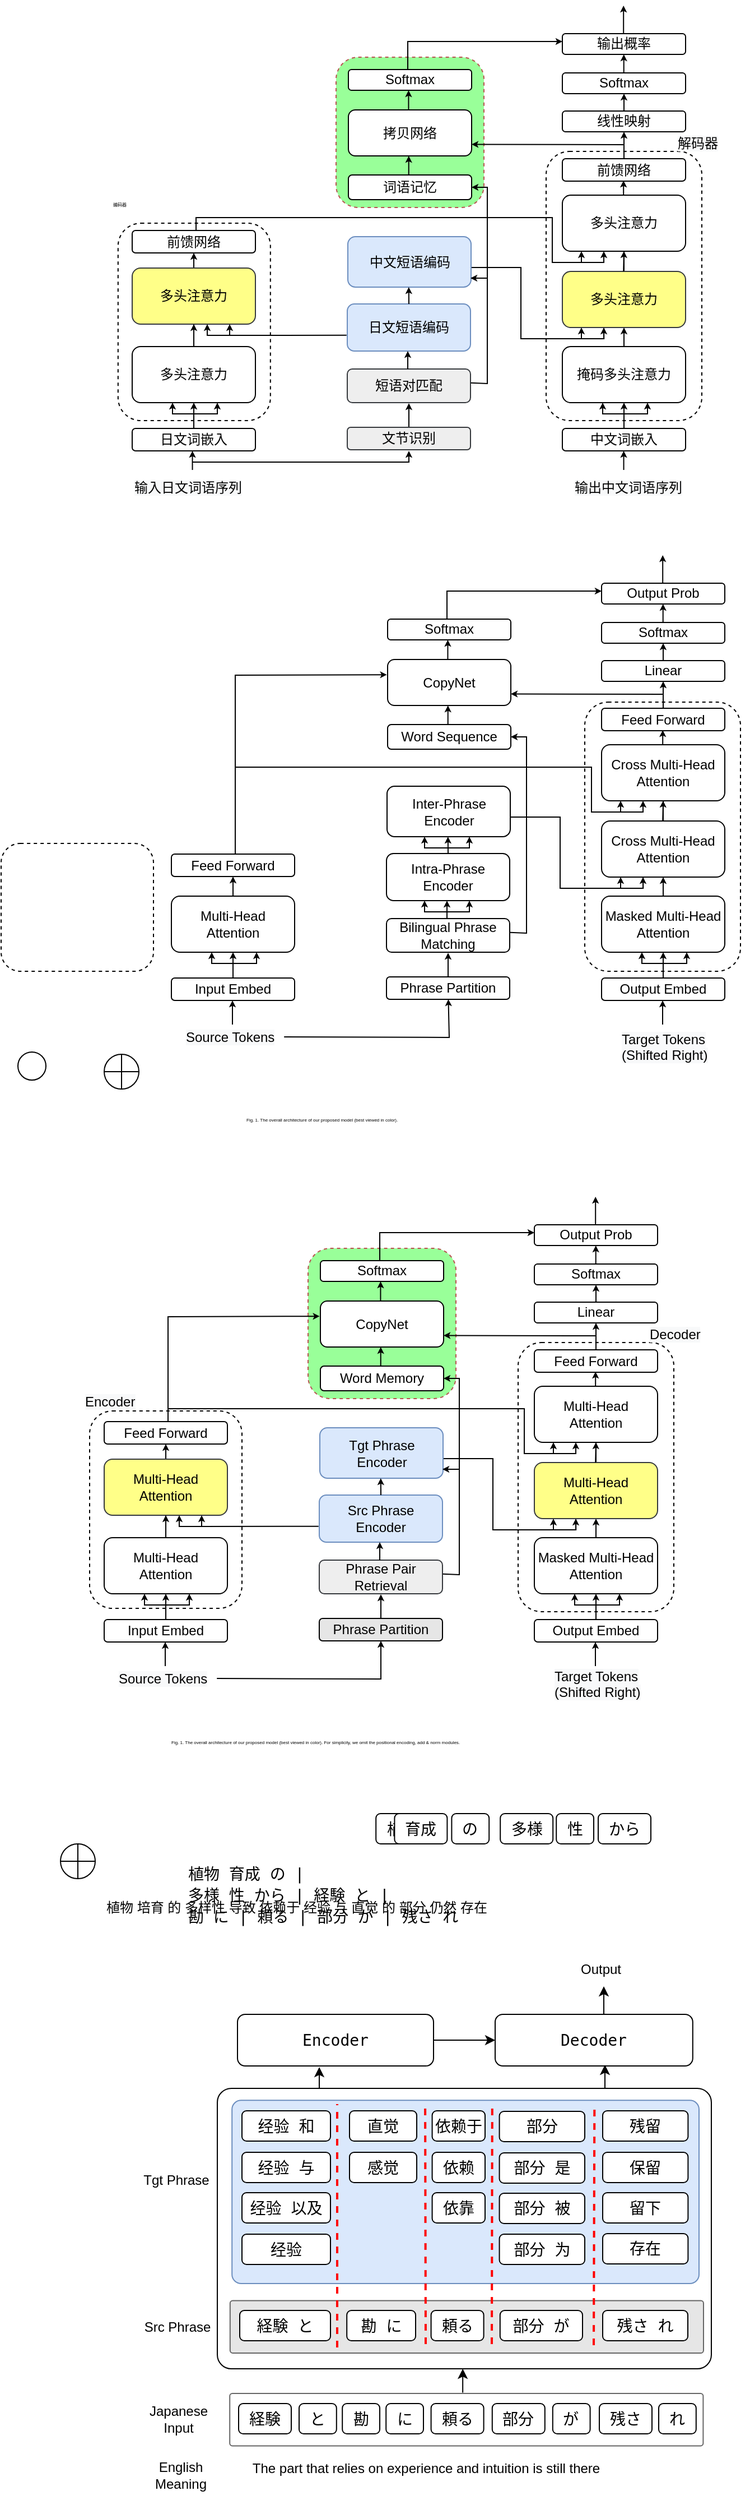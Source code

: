 <mxfile version="20.3.6" type="github">
  <diagram id="V2DTb5OL1VRiCWGHtdKA" name="Page-1">
    <mxGraphModel dx="1113" dy="534" grid="0" gridSize="10" guides="1" tooltips="1" connect="1" arrows="0" fold="1" page="1" pageScale="1" pageWidth="827" pageHeight="1169" math="0" shadow="0">
      <root>
        <mxCell id="0" />
        <mxCell id="1" parent="0" />
        <mxCell id="ptX2DU8aKGZaoR_pnGZ3-59" value="" style="rounded=1;whiteSpace=wrap;html=1;labelBackgroundColor=none;arcSize=5;" vertex="1" parent="1">
          <mxGeometry x="224" y="1975" width="441" height="250" as="geometry" />
        </mxCell>
        <mxCell id="ptX2DU8aKGZaoR_pnGZ3-47" value="" style="rounded=1;whiteSpace=wrap;html=1;labelBackgroundColor=none;fillColor=#dae8fc;strokeColor=#6c8ebf;arcSize=5;" vertex="1" parent="1">
          <mxGeometry x="237.1" y="1985.63" width="416.9" height="163.37" as="geometry" />
        </mxCell>
        <mxCell id="ptX2DU8aKGZaoR_pnGZ3-46" value="" style="rounded=1;whiteSpace=wrap;html=1;labelBackgroundColor=none;fillColor=#E6E6E6;strokeColor=#666666;gradientColor=none;arcSize=5;" vertex="1" parent="1">
          <mxGeometry x="235.4" y="2164.25" width="422.6" height="46.75" as="geometry" />
        </mxCell>
        <mxCell id="X5AMhHzkb54LyGPV_iVm-243" value="" style="rounded=1;whiteSpace=wrap;html=1;fontSize=4;dashed=1;fillColor=#99FF99;strokeColor=#b85450;fillOpacity=100;strokeOpacity=100;" parent="1" vertex="1">
          <mxGeometry x="305" y="1226" width="132" height="134" as="geometry" />
        </mxCell>
        <mxCell id="X5AMhHzkb54LyGPV_iVm-101" value="Multi-Head &lt;br&gt;Attention" style="rounded=1;whiteSpace=wrap;html=1;" parent="1" vertex="1">
          <mxGeometry x="183" y="912" width="110" height="50" as="geometry" />
        </mxCell>
        <mxCell id="X5AMhHzkb54LyGPV_iVm-103" style="edgeStyle=orthogonalEdgeStyle;rounded=0;orthogonalLoop=1;jettySize=auto;html=1;exitX=0.5;exitY=0;exitDx=0;exitDy=0;entryX=0.5;entryY=1;entryDx=0;entryDy=0;endSize=3;startSize=3;" parent="1" source="X5AMhHzkb54LyGPV_iVm-104" target="X5AMhHzkb54LyGPV_iVm-101" edge="1">
          <mxGeometry relative="1" as="geometry" />
        </mxCell>
        <mxCell id="X5AMhHzkb54LyGPV_iVm-104" value="Input Embed" style="rounded=1;whiteSpace=wrap;html=1;" parent="1" vertex="1">
          <mxGeometry x="183" y="985" width="110" height="20" as="geometry" />
        </mxCell>
        <mxCell id="X5AMhHzkb54LyGPV_iVm-105" value="Bilingual Phrase&lt;br&gt;Matching" style="rounded=1;whiteSpace=wrap;html=1;" parent="1" vertex="1">
          <mxGeometry x="375" y="932" width="110" height="30" as="geometry" />
        </mxCell>
        <mxCell id="X5AMhHzkb54LyGPV_iVm-106" value="" style="endArrow=classic;startArrow=classic;html=1;rounded=0;jumpSize=3;fontSize=5;endSize=3;startSize=3;" parent="1" edge="1">
          <mxGeometry width="50" height="50" relative="1" as="geometry">
            <mxPoint x="219" y="962" as="sourcePoint" />
            <mxPoint x="259" y="962" as="targetPoint" />
            <Array as="points">
              <mxPoint x="219" y="972" />
              <mxPoint x="239" y="972" />
              <mxPoint x="259" y="972" />
            </Array>
          </mxGeometry>
        </mxCell>
        <mxCell id="X5AMhHzkb54LyGPV_iVm-107" style="edgeStyle=orthogonalEdgeStyle;rounded=0;orthogonalLoop=1;jettySize=auto;html=1;exitX=0.5;exitY=0;exitDx=0;exitDy=0;entryX=0.5;entryY=1;entryDx=0;entryDy=0;endSize=3;startSize=3;" parent="1" edge="1">
          <mxGeometry relative="1" as="geometry">
            <mxPoint x="621.86" y="676.5" as="sourcePoint" />
            <mxPoint x="621.86" y="651.5" as="targetPoint" />
          </mxGeometry>
        </mxCell>
        <mxCell id="X5AMhHzkb54LyGPV_iVm-108" value="" style="endArrow=classic;html=1;rounded=0;fontSize=4;startSize=3;endSize=3;jumpSize=3;exitX=0.5;exitY=0;exitDx=0;exitDy=0;entryX=0.5;entryY=1;entryDx=0;entryDy=0;" parent="1" target="X5AMhHzkb54LyGPV_iVm-135" edge="1">
          <mxGeometry width="50" height="50" relative="1" as="geometry">
            <mxPoint x="238" y="912" as="sourcePoint" />
            <mxPoint x="238" y="897" as="targetPoint" />
          </mxGeometry>
        </mxCell>
        <mxCell id="X5AMhHzkb54LyGPV_iVm-109" style="edgeStyle=orthogonalEdgeStyle;rounded=0;orthogonalLoop=1;jettySize=auto;html=1;entryX=0.5;entryY=1;entryDx=0;entryDy=0;endSize=3;startSize=3;exitX=0.5;exitY=0;exitDx=0;exitDy=0;" parent="1" source="X5AMhHzkb54LyGPV_iVm-127" edge="1">
          <mxGeometry relative="1" as="geometry">
            <mxPoint x="430" y="972.5" as="sourcePoint" />
            <mxPoint x="430.0" y="962.5" as="targetPoint" />
            <Array as="points" />
          </mxGeometry>
        </mxCell>
        <mxCell id="X5AMhHzkb54LyGPV_iVm-110" value="" style="rounded=1;whiteSpace=wrap;html=1;fontSize=4;dashed=1;fillColor=none;" parent="1" vertex="1">
          <mxGeometry x="31" y="865" width="136" height="114" as="geometry" />
        </mxCell>
        <mxCell id="X5AMhHzkb54LyGPV_iVm-111" style="edgeStyle=orthogonalEdgeStyle;rounded=0;orthogonalLoop=1;jettySize=auto;html=1;exitX=0.5;exitY=0;exitDx=0;exitDy=0;entryX=0.5;entryY=1;entryDx=0;entryDy=0;endSize=3;startSize=3;" parent="1" target="X5AMhHzkb54LyGPV_iVm-117" edge="1">
          <mxGeometry relative="1" as="geometry">
            <mxPoint x="622" y="744" as="sourcePoint" />
            <mxPoint x="621.58" y="719" as="targetPoint" />
          </mxGeometry>
        </mxCell>
        <mxCell id="X5AMhHzkb54LyGPV_iVm-112" value="" style="rounded=1;whiteSpace=wrap;html=1;fontSize=4;dashed=1;fillColor=none;" parent="1" vertex="1">
          <mxGeometry x="552" y="739" width="139" height="240" as="geometry" />
        </mxCell>
        <mxCell id="X5AMhHzkb54LyGPV_iVm-113" value="Intra-Phrase Encoder" style="rounded=1;whiteSpace=wrap;html=1;" parent="1" vertex="1">
          <mxGeometry x="375" y="874" width="110" height="42" as="geometry" />
        </mxCell>
        <mxCell id="X5AMhHzkb54LyGPV_iVm-170" value="" style="edgeStyle=orthogonalEdgeStyle;rounded=0;jumpSize=3;orthogonalLoop=1;jettySize=auto;html=1;fontSize=4;startArrow=none;startFill=0;endArrow=none;endFill=0;startSize=3;endSize=3;entryX=0.337;entryY=1.015;entryDx=0;entryDy=0;entryPerimeter=0;" parent="1" target="X5AMhHzkb54LyGPV_iVm-140" edge="1">
          <mxGeometry relative="1" as="geometry">
            <mxPoint x="485.5" y="841.533" as="sourcePoint" />
            <mxPoint x="610" y="905" as="targetPoint" />
            <Array as="points">
              <mxPoint x="530" y="842" />
              <mxPoint x="530" y="905" />
              <mxPoint x="604" y="905" />
            </Array>
          </mxGeometry>
        </mxCell>
        <mxCell id="X5AMhHzkb54LyGPV_iVm-115" value="Inter-Phrase&lt;br&gt;Encoder" style="rounded=1;whiteSpace=wrap;html=1;" parent="1" vertex="1">
          <mxGeometry x="375.5" y="814" width="110" height="45" as="geometry" />
        </mxCell>
        <mxCell id="X5AMhHzkb54LyGPV_iVm-116" value="" style="endArrow=classic;startArrow=none;html=1;rounded=0;fontSize=4;startSize=3;endSize=3;jumpSize=3;endFill=1;startFill=0;exitX=1.003;exitY=0.412;exitDx=0;exitDy=0;exitPerimeter=0;entryX=1;entryY=0.5;entryDx=0;entryDy=0;" parent="1" source="X5AMhHzkb54LyGPV_iVm-105" target="X5AMhHzkb54LyGPV_iVm-122" edge="1">
          <mxGeometry width="50" height="50" relative="1" as="geometry">
            <mxPoint x="485" y="963" as="sourcePoint" />
            <mxPoint x="485" y="704" as="targetPoint" />
            <Array as="points">
              <mxPoint x="500" y="945" />
              <mxPoint x="500" y="770" />
            </Array>
          </mxGeometry>
        </mxCell>
        <mxCell id="X5AMhHzkb54LyGPV_iVm-117" value="Linear" style="rounded=1;whiteSpace=wrap;html=1;" parent="1" vertex="1">
          <mxGeometry x="567" y="702" width="110" height="18.5" as="geometry" />
        </mxCell>
        <mxCell id="X5AMhHzkb54LyGPV_iVm-118" value="Softmax" style="rounded=1;whiteSpace=wrap;html=1;" parent="1" vertex="1">
          <mxGeometry x="567" y="668" width="110" height="18.5" as="geometry" />
        </mxCell>
        <mxCell id="X5AMhHzkb54LyGPV_iVm-119" value="CopyNet" style="rounded=1;whiteSpace=wrap;html=1;" parent="1" vertex="1">
          <mxGeometry x="376" y="701" width="110" height="41" as="geometry" />
        </mxCell>
        <mxCell id="X5AMhHzkb54LyGPV_iVm-120" value="Softmax" style="rounded=1;whiteSpace=wrap;html=1;" parent="1" vertex="1">
          <mxGeometry x="376" y="665" width="110" height="18.5" as="geometry" />
        </mxCell>
        <mxCell id="X5AMhHzkb54LyGPV_iVm-121" value="Output Prob" style="rounded=1;whiteSpace=wrap;html=1;" parent="1" vertex="1">
          <mxGeometry x="567" y="633" width="110" height="18.5" as="geometry" />
        </mxCell>
        <mxCell id="X5AMhHzkb54LyGPV_iVm-122" value="Word Sequence" style="rounded=1;whiteSpace=wrap;html=1;" parent="1" vertex="1">
          <mxGeometry x="376" y="759" width="110" height="22" as="geometry" />
        </mxCell>
        <mxCell id="X5AMhHzkb54LyGPV_iVm-123" value="" style="endArrow=classic;html=1;rounded=0;fontSize=4;startSize=3;endSize=3;jumpSize=3;entryX=0.5;entryY=1;entryDx=0;entryDy=0;" parent="1" edge="1">
          <mxGeometry width="50" height="50" relative="1" as="geometry">
            <mxPoint x="429.86" y="759" as="sourcePoint" />
            <mxPoint x="429.86" y="742" as="targetPoint" />
          </mxGeometry>
        </mxCell>
        <mxCell id="X5AMhHzkb54LyGPV_iVm-125" value="" style="endArrow=classic;html=1;rounded=0;fontSize=4;startSize=3;endSize=3;jumpSize=3;entryX=0.5;entryY=1;entryDx=0;entryDy=0;" parent="1" edge="1">
          <mxGeometry width="50" height="50" relative="1" as="geometry">
            <mxPoint x="429.72" y="700.5" as="sourcePoint" />
            <mxPoint x="429.72" y="683.5" as="targetPoint" />
          </mxGeometry>
        </mxCell>
        <mxCell id="X5AMhHzkb54LyGPV_iVm-127" value="Phrase Partition" style="rounded=1;whiteSpace=wrap;html=1;" parent="1" vertex="1">
          <mxGeometry x="375" y="984" width="110" height="20" as="geometry" />
        </mxCell>
        <mxCell id="X5AMhHzkb54LyGPV_iVm-130" style="edgeStyle=orthogonalEdgeStyle;rounded=0;orthogonalLoop=1;jettySize=auto;html=1;endSize=3;startSize=3;exitX=0.5;exitY=0;exitDx=0;exitDy=0;" parent="1" edge="1">
          <mxGeometry relative="1" as="geometry">
            <mxPoint x="430.0" y="874" as="sourcePoint" />
            <mxPoint x="429.88" y="859" as="targetPoint" />
          </mxGeometry>
        </mxCell>
        <mxCell id="X5AMhHzkb54LyGPV_iVm-131" value="" style="endArrow=classic;startArrow=classic;html=1;rounded=0;jumpSize=3;fontSize=5;endSize=3;startSize=3;" parent="1" edge="1">
          <mxGeometry width="50" height="50" relative="1" as="geometry">
            <mxPoint x="409" y="859.0" as="sourcePoint" />
            <mxPoint x="449" y="859.0" as="targetPoint" />
            <Array as="points">
              <mxPoint x="409" y="869" />
              <mxPoint x="429" y="869" />
              <mxPoint x="449" y="869" />
            </Array>
          </mxGeometry>
        </mxCell>
        <mxCell id="X5AMhHzkb54LyGPV_iVm-132" style="edgeStyle=orthogonalEdgeStyle;rounded=0;orthogonalLoop=1;jettySize=auto;html=1;entryX=0.5;entryY=1;entryDx=0;entryDy=0;endSize=3;startSize=3;" parent="1" edge="1">
          <mxGeometry relative="1" as="geometry">
            <mxPoint x="429.0" y="932" as="sourcePoint" />
            <mxPoint x="429.0" y="916.0" as="targetPoint" />
          </mxGeometry>
        </mxCell>
        <mxCell id="X5AMhHzkb54LyGPV_iVm-133" value="" style="endArrow=classic;startArrow=classic;html=1;rounded=0;jumpSize=3;fontSize=5;endSize=3;startSize=3;" parent="1" edge="1">
          <mxGeometry width="50" height="50" relative="1" as="geometry">
            <mxPoint x="409.0" y="916.0" as="sourcePoint" />
            <mxPoint x="449.0" y="916.0" as="targetPoint" />
            <Array as="points">
              <mxPoint x="409" y="926" />
              <mxPoint x="429" y="926" />
              <mxPoint x="449" y="926" />
            </Array>
          </mxGeometry>
        </mxCell>
        <mxCell id="X5AMhHzkb54LyGPV_iVm-135" value="&lt;span&gt;Feed Forward&lt;/span&gt;" style="rounded=1;whiteSpace=wrap;html=1;" parent="1" vertex="1">
          <mxGeometry x="183" y="874.5" width="110" height="20" as="geometry" />
        </mxCell>
        <mxCell id="X5AMhHzkb54LyGPV_iVm-175" value="" style="edgeStyle=orthogonalEdgeStyle;rounded=0;jumpSize=3;orthogonalLoop=1;jettySize=auto;html=1;fontSize=4;startArrow=none;startFill=0;endArrow=none;endFill=0;startSize=3;endSize=3;" parent="1" source="X5AMhHzkb54LyGPV_iVm-140" target="X5AMhHzkb54LyGPV_iVm-167" edge="1">
          <mxGeometry relative="1" as="geometry" />
        </mxCell>
        <mxCell id="X5AMhHzkb54LyGPV_iVm-140" value="Cross Multi-Head &lt;br&gt;Attention" style="rounded=1;whiteSpace=wrap;html=1;" parent="1" vertex="1">
          <mxGeometry x="567" y="845" width="110" height="50" as="geometry" />
        </mxCell>
        <mxCell id="X5AMhHzkb54LyGPV_iVm-142" style="edgeStyle=orthogonalEdgeStyle;rounded=0;orthogonalLoop=1;jettySize=auto;html=1;exitX=0.5;exitY=0;exitDx=0;exitDy=0;entryX=0.5;entryY=1;entryDx=0;entryDy=0;endSize=3;startSize=3;" parent="1" target="X5AMhHzkb54LyGPV_iVm-140" edge="1">
          <mxGeometry relative="1" as="geometry">
            <mxPoint x="622" y="912" as="sourcePoint" />
          </mxGeometry>
        </mxCell>
        <mxCell id="X5AMhHzkb54LyGPV_iVm-143" value="" style="endArrow=classic;startArrow=classic;html=1;rounded=0;jumpSize=3;fontSize=5;endSize=3;startSize=3;" parent="1" edge="1">
          <mxGeometry width="50" height="50" relative="1" as="geometry">
            <mxPoint x="584.0" y="895" as="sourcePoint" />
            <mxPoint x="604.0" y="895" as="targetPoint" />
            <Array as="points">
              <mxPoint x="584" y="905" />
              <mxPoint x="604" y="905" />
            </Array>
          </mxGeometry>
        </mxCell>
        <mxCell id="X5AMhHzkb54LyGPV_iVm-144" value="" style="endArrow=classic;html=1;rounded=0;fontSize=4;startSize=3;endSize=3;jumpSize=3;exitX=0.5;exitY=0;exitDx=0;exitDy=0;entryX=0.5;entryY=1;entryDx=0;entryDy=0;" parent="1" edge="1">
          <mxGeometry width="50" height="50" relative="1" as="geometry">
            <mxPoint x="622" y="806" as="sourcePoint" />
            <mxPoint x="622" y="791" as="targetPoint" />
          </mxGeometry>
        </mxCell>
        <mxCell id="X5AMhHzkb54LyGPV_iVm-147" value="&lt;span&gt;Feed Forward&lt;/span&gt;" style="rounded=1;whiteSpace=wrap;html=1;" parent="1" vertex="1">
          <mxGeometry x="567" y="744.5" width="110" height="20" as="geometry" />
        </mxCell>
        <mxCell id="X5AMhHzkb54LyGPV_iVm-151" value="Masked Multi-Head &lt;br&gt;Attention" style="rounded=1;whiteSpace=wrap;html=1;" parent="1" vertex="1">
          <mxGeometry x="567" y="912" width="110" height="50" as="geometry" />
        </mxCell>
        <mxCell id="X5AMhHzkb54LyGPV_iVm-152" style="edgeStyle=orthogonalEdgeStyle;rounded=0;orthogonalLoop=1;jettySize=auto;html=1;exitX=0.5;exitY=0;exitDx=0;exitDy=0;entryX=0.5;entryY=1;entryDx=0;entryDy=0;endSize=3;startSize=3;" parent="1" source="X5AMhHzkb54LyGPV_iVm-153" target="X5AMhHzkb54LyGPV_iVm-151" edge="1">
          <mxGeometry relative="1" as="geometry" />
        </mxCell>
        <mxCell id="X5AMhHzkb54LyGPV_iVm-153" value="Output Embed" style="rounded=1;whiteSpace=wrap;html=1;" parent="1" vertex="1">
          <mxGeometry x="567" y="985" width="110" height="20" as="geometry" />
        </mxCell>
        <mxCell id="X5AMhHzkb54LyGPV_iVm-154" value="" style="endArrow=classic;startArrow=classic;html=1;rounded=0;jumpSize=3;fontSize=5;endSize=3;startSize=3;" parent="1" edge="1">
          <mxGeometry width="50" height="50" relative="1" as="geometry">
            <mxPoint x="603" y="962" as="sourcePoint" />
            <mxPoint x="643" y="962" as="targetPoint" />
            <Array as="points">
              <mxPoint x="603" y="972" />
              <mxPoint x="623" y="972" />
              <mxPoint x="643" y="972" />
            </Array>
          </mxGeometry>
        </mxCell>
        <mxCell id="X5AMhHzkb54LyGPV_iVm-159" style="edgeStyle=orthogonalEdgeStyle;rounded=0;orthogonalLoop=1;jettySize=auto;html=1;entryX=0.5;entryY=1;entryDx=0;entryDy=0;endSize=3;startSize=3;" parent="1" edge="1">
          <mxGeometry relative="1" as="geometry">
            <mxPoint x="621.6" y="778.0" as="sourcePoint" />
            <mxPoint x="621.6" y="764" as="targetPoint" />
            <Array as="points">
              <mxPoint x="621.6" y="778" />
            </Array>
          </mxGeometry>
        </mxCell>
        <mxCell id="X5AMhHzkb54LyGPV_iVm-161" style="edgeStyle=orthogonalEdgeStyle;rounded=0;orthogonalLoop=1;jettySize=auto;html=1;endSize=3;startSize=3;" parent="1" edge="1">
          <mxGeometry relative="1" as="geometry">
            <mxPoint x="429" y="665" as="sourcePoint" />
            <mxPoint x="567" y="640" as="targetPoint" />
            <Array as="points">
              <mxPoint x="429" y="640" />
            </Array>
          </mxGeometry>
        </mxCell>
        <mxCell id="X5AMhHzkb54LyGPV_iVm-162" style="edgeStyle=orthogonalEdgeStyle;rounded=0;orthogonalLoop=1;jettySize=auto;html=1;endSize=3;startSize=3;entryX=0.5;entryY=1;entryDx=0;entryDy=0;" parent="1" target="X5AMhHzkb54LyGPV_iVm-118" edge="1">
          <mxGeometry relative="1" as="geometry">
            <mxPoint x="621" y="702" as="sourcePoint" />
            <mxPoint x="621" y="687.5" as="targetPoint" />
          </mxGeometry>
        </mxCell>
        <mxCell id="X5AMhHzkb54LyGPV_iVm-163" style="edgeStyle=orthogonalEdgeStyle;rounded=0;orthogonalLoop=1;jettySize=auto;html=1;exitX=0.5;exitY=0;exitDx=0;exitDy=0;entryX=0.5;entryY=1;entryDx=0;entryDy=0;endSize=3;startSize=3;" parent="1" edge="1">
          <mxGeometry relative="1" as="geometry">
            <mxPoint x="621.6" y="633" as="sourcePoint" />
            <mxPoint x="621.6" y="608" as="targetPoint" />
          </mxGeometry>
        </mxCell>
        <mxCell id="X5AMhHzkb54LyGPV_iVm-164" value="" style="endArrow=classic;html=1;rounded=0;fontSize=4;startSize=3;endSize=3;jumpSize=3;entryX=-0.006;entryY=0.331;entryDx=0;entryDy=0;entryPerimeter=0;" parent="1" target="X5AMhHzkb54LyGPV_iVm-119" edge="1">
          <mxGeometry width="50" height="50" relative="1" as="geometry">
            <mxPoint x="240" y="800" as="sourcePoint" />
            <mxPoint x="380" y="715" as="targetPoint" />
            <Array as="points">
              <mxPoint x="240" y="715" />
            </Array>
          </mxGeometry>
        </mxCell>
        <mxCell id="X5AMhHzkb54LyGPV_iVm-165" value="" style="endArrow=classic;html=1;rounded=0;fontSize=4;startSize=3;endSize=3;jumpSize=3;entryX=1;entryY=0.75;entryDx=0;entryDy=0;" parent="1" target="X5AMhHzkb54LyGPV_iVm-119" edge="1">
          <mxGeometry width="50" height="50" relative="1" as="geometry">
            <mxPoint x="622" y="732" as="sourcePoint" />
            <mxPoint x="510" y="741" as="targetPoint" />
          </mxGeometry>
        </mxCell>
        <mxCell id="X5AMhHzkb54LyGPV_iVm-166" value="" style="endArrow=classic;html=1;rounded=0;fontSize=4;startSize=3;endSize=3;jumpSize=3;exitX=1;exitY=0.5;exitDx=0;exitDy=0;" parent="1" source="YxxwiQiscKw8ClJpSAqb-5" target="X5AMhHzkb54LyGPV_iVm-127" edge="1">
          <mxGeometry width="50" height="50" relative="1" as="geometry">
            <mxPoint x="292" y="994" as="sourcePoint" />
            <mxPoint x="375" y="993" as="targetPoint" />
            <Array as="points">
              <mxPoint x="431" y="1038" />
            </Array>
          </mxGeometry>
        </mxCell>
        <mxCell id="X5AMhHzkb54LyGPV_iVm-167" value="Cross Multi-Head &lt;br&gt;Attention" style="rounded=1;whiteSpace=wrap;html=1;" parent="1" vertex="1">
          <mxGeometry x="567" y="777" width="110" height="50" as="geometry" />
        </mxCell>
        <mxCell id="X5AMhHzkb54LyGPV_iVm-171" value="" style="edgeStyle=orthogonalEdgeStyle;rounded=0;jumpSize=3;orthogonalLoop=1;jettySize=auto;html=1;fontSize=4;startArrow=none;startFill=0;endArrow=none;endFill=0;startSize=3;endSize=3;" parent="1" edge="1">
          <mxGeometry relative="1" as="geometry">
            <mxPoint x="240" y="874" as="sourcePoint" />
            <mxPoint x="603" y="837" as="targetPoint" />
            <Array as="points">
              <mxPoint x="240" y="797" />
              <mxPoint x="558" y="797" />
              <mxPoint x="558" y="837" />
            </Array>
          </mxGeometry>
        </mxCell>
        <mxCell id="X5AMhHzkb54LyGPV_iVm-173" style="edgeStyle=orthogonalEdgeStyle;rounded=0;orthogonalLoop=1;jettySize=auto;html=1;endSize=3;startSize=3;entryX=0.5;entryY=1;entryDx=0;entryDy=0;" parent="1" target="X5AMhHzkb54LyGPV_iVm-167" edge="1">
          <mxGeometry relative="1" as="geometry">
            <mxPoint x="621.62" y="845" as="sourcePoint" />
            <mxPoint x="622" y="830" as="targetPoint" />
          </mxGeometry>
        </mxCell>
        <mxCell id="X5AMhHzkb54LyGPV_iVm-176" value="" style="endArrow=classic;startArrow=classic;html=1;rounded=0;jumpSize=3;fontSize=5;endSize=3;startSize=3;" parent="1" edge="1">
          <mxGeometry width="50" height="50" relative="1" as="geometry">
            <mxPoint x="584.0" y="827" as="sourcePoint" />
            <mxPoint x="604.0" y="827" as="targetPoint" />
            <Array as="points">
              <mxPoint x="584" y="837" />
              <mxPoint x="604" y="837" />
            </Array>
          </mxGeometry>
        </mxCell>
        <mxCell id="X5AMhHzkb54LyGPV_iVm-177" value="Fig. 1. The overall architecture of our proposed model (best viewed in color)." style="text;whiteSpace=wrap;html=1;fontSize=4;" parent="1" vertex="1">
          <mxGeometry x="248" y="1103" width="425" height="19" as="geometry" />
        </mxCell>
        <mxCell id="X5AMhHzkb54LyGPV_iVm-240" value="" style="edgeStyle=orthogonalEdgeStyle;rounded=0;jumpSize=3;orthogonalLoop=1;jettySize=auto;html=1;fontSize=4;startArrow=none;startFill=0;endArrow=none;endFill=0;startSize=3;endSize=3;" parent="1" source="X5AMhHzkb54LyGPV_iVm-182" target="X5AMhHzkb54LyGPV_iVm-235" edge="1">
          <mxGeometry relative="1" as="geometry" />
        </mxCell>
        <mxCell id="X5AMhHzkb54LyGPV_iVm-182" value="Multi-Head &lt;br&gt;Attention" style="rounded=1;whiteSpace=wrap;html=1;" parent="1" vertex="1">
          <mxGeometry x="123" y="1484" width="110" height="50" as="geometry" />
        </mxCell>
        <mxCell id="X5AMhHzkb54LyGPV_iVm-183" style="edgeStyle=orthogonalEdgeStyle;rounded=0;orthogonalLoop=1;jettySize=auto;html=1;exitX=0.5;exitY=0;exitDx=0;exitDy=0;entryX=0.5;entryY=1;entryDx=0;entryDy=0;endSize=3;startSize=3;" parent="1" target="X5AMhHzkb54LyGPV_iVm-182" edge="1">
          <mxGeometry relative="1" as="geometry">
            <mxPoint x="178" y="1557" as="sourcePoint" />
          </mxGeometry>
        </mxCell>
        <mxCell id="X5AMhHzkb54LyGPV_iVm-185" value="Phrase Pair&lt;br&gt;Retrieval" style="rounded=1;whiteSpace=wrap;html=1;fillColor=#eeeeee;strokeColor=#36393d;" parent="1" vertex="1">
          <mxGeometry x="315" y="1504" width="110" height="30" as="geometry" />
        </mxCell>
        <mxCell id="X5AMhHzkb54LyGPV_iVm-186" value="" style="endArrow=classic;startArrow=classic;html=1;rounded=0;jumpSize=3;fontSize=5;endSize=3;startSize=3;" parent="1" edge="1">
          <mxGeometry width="50" height="50" relative="1" as="geometry">
            <mxPoint x="159" y="1534" as="sourcePoint" />
            <mxPoint x="199" y="1534" as="targetPoint" />
            <Array as="points">
              <mxPoint x="159" y="1544" />
              <mxPoint x="179" y="1544" />
              <mxPoint x="199" y="1544" />
            </Array>
          </mxGeometry>
        </mxCell>
        <mxCell id="X5AMhHzkb54LyGPV_iVm-187" style="edgeStyle=orthogonalEdgeStyle;rounded=0;orthogonalLoop=1;jettySize=auto;html=1;exitX=0.5;exitY=0;exitDx=0;exitDy=0;entryX=0.5;entryY=1;entryDx=0;entryDy=0;endSize=3;startSize=3;" parent="1" edge="1">
          <mxGeometry relative="1" as="geometry">
            <mxPoint x="561.86" y="1248.5" as="sourcePoint" />
            <mxPoint x="561.86" y="1223.5" as="targetPoint" />
          </mxGeometry>
        </mxCell>
        <mxCell id="X5AMhHzkb54LyGPV_iVm-188" value="" style="endArrow=classic;html=1;rounded=0;fontSize=4;startSize=3;endSize=3;jumpSize=3;entryX=0.5;entryY=1;entryDx=0;entryDy=0;" parent="1" target="X5AMhHzkb54LyGPV_iVm-210" edge="1">
          <mxGeometry width="50" height="50" relative="1" as="geometry">
            <mxPoint x="178" y="1420" as="sourcePoint" />
            <mxPoint x="178" y="1469" as="targetPoint" />
          </mxGeometry>
        </mxCell>
        <mxCell id="X5AMhHzkb54LyGPV_iVm-189" style="edgeStyle=orthogonalEdgeStyle;rounded=0;orthogonalLoop=1;jettySize=auto;html=1;entryX=0.5;entryY=1;entryDx=0;entryDy=0;endSize=3;startSize=3;exitX=0.5;exitY=0;exitDx=0;exitDy=0;" parent="1" edge="1">
          <mxGeometry relative="1" as="geometry">
            <mxPoint x="370" y="1556" as="sourcePoint" />
            <mxPoint x="370.0" y="1534.5" as="targetPoint" />
            <Array as="points" />
          </mxGeometry>
        </mxCell>
        <mxCell id="X5AMhHzkb54LyGPV_iVm-190" value="" style="rounded=1;whiteSpace=wrap;html=1;fontSize=4;dashed=1;fillColor=none;" parent="1" vertex="1">
          <mxGeometry x="110" y="1371" width="136" height="176" as="geometry" />
        </mxCell>
        <mxCell id="X5AMhHzkb54LyGPV_iVm-191" style="edgeStyle=orthogonalEdgeStyle;rounded=0;orthogonalLoop=1;jettySize=auto;html=1;exitX=0.5;exitY=0;exitDx=0;exitDy=0;entryX=0.5;entryY=1;entryDx=0;entryDy=0;endSize=3;startSize=3;" parent="1" target="X5AMhHzkb54LyGPV_iVm-197" edge="1">
          <mxGeometry relative="1" as="geometry">
            <mxPoint x="562" y="1316" as="sourcePoint" />
            <mxPoint x="561.58" y="1291" as="targetPoint" />
          </mxGeometry>
        </mxCell>
        <mxCell id="X5AMhHzkb54LyGPV_iVm-192" value="" style="rounded=1;whiteSpace=wrap;html=1;fontSize=4;dashed=1;fillColor=none;" parent="1" vertex="1">
          <mxGeometry x="492.5" y="1310" width="139" height="240" as="geometry" />
        </mxCell>
        <mxCell id="X5AMhHzkb54LyGPV_iVm-193" value="Src Phrase&lt;br&gt;Encoder" style="rounded=1;whiteSpace=wrap;html=1;fillColor=#dae8fc;strokeColor=#6c8ebf;" parent="1" vertex="1">
          <mxGeometry x="315" y="1446" width="110" height="42" as="geometry" />
        </mxCell>
        <mxCell id="X5AMhHzkb54LyGPV_iVm-194" value="" style="edgeStyle=orthogonalEdgeStyle;rounded=0;jumpSize=3;orthogonalLoop=1;jettySize=auto;html=1;fontSize=4;startArrow=none;startFill=0;endArrow=none;endFill=0;startSize=3;endSize=3;entryX=0.337;entryY=1.015;entryDx=0;entryDy=0;entryPerimeter=0;" parent="1" target="X5AMhHzkb54LyGPV_iVm-212" edge="1">
          <mxGeometry relative="1" as="geometry">
            <mxPoint x="425.5" y="1413.533" as="sourcePoint" />
            <mxPoint x="550" y="1477" as="targetPoint" />
            <Array as="points">
              <mxPoint x="470" y="1414" />
              <mxPoint x="470" y="1477" />
              <mxPoint x="544" y="1477" />
            </Array>
          </mxGeometry>
        </mxCell>
        <mxCell id="X5AMhHzkb54LyGPV_iVm-195" value="Tgt Phrase&lt;br&gt;Encoder" style="rounded=1;whiteSpace=wrap;html=1;fillColor=#dae8fc;strokeColor=#6c8ebf;" parent="1" vertex="1">
          <mxGeometry x="315.5" y="1386" width="110" height="45" as="geometry" />
        </mxCell>
        <mxCell id="X5AMhHzkb54LyGPV_iVm-196" value="" style="endArrow=classic;startArrow=none;html=1;rounded=0;fontSize=4;startSize=3;endSize=3;jumpSize=3;endFill=1;startFill=0;exitX=1.003;exitY=0.412;exitDx=0;exitDy=0;exitPerimeter=0;entryX=1;entryY=0.5;entryDx=0;entryDy=0;" parent="1" source="X5AMhHzkb54LyGPV_iVm-185" target="X5AMhHzkb54LyGPV_iVm-202" edge="1">
          <mxGeometry width="50" height="50" relative="1" as="geometry">
            <mxPoint x="425" y="1535" as="sourcePoint" />
            <mxPoint x="425" y="1276" as="targetPoint" />
            <Array as="points">
              <mxPoint x="440" y="1517" />
              <mxPoint x="440" y="1342" />
            </Array>
          </mxGeometry>
        </mxCell>
        <mxCell id="X5AMhHzkb54LyGPV_iVm-197" value="Linear" style="rounded=1;whiteSpace=wrap;html=1;" parent="1" vertex="1">
          <mxGeometry x="507" y="1274" width="110" height="18.5" as="geometry" />
        </mxCell>
        <mxCell id="X5AMhHzkb54LyGPV_iVm-198" value="Softmax" style="rounded=1;whiteSpace=wrap;html=1;" parent="1" vertex="1">
          <mxGeometry x="507" y="1240" width="110" height="18.5" as="geometry" />
        </mxCell>
        <mxCell id="X5AMhHzkb54LyGPV_iVm-199" value="CopyNet" style="rounded=1;whiteSpace=wrap;html=1;" parent="1" vertex="1">
          <mxGeometry x="316" y="1273" width="110" height="41" as="geometry" />
        </mxCell>
        <mxCell id="X5AMhHzkb54LyGPV_iVm-200" value="Softmax" style="rounded=1;whiteSpace=wrap;html=1;" parent="1" vertex="1">
          <mxGeometry x="316" y="1237" width="110" height="18.5" as="geometry" />
        </mxCell>
        <mxCell id="X5AMhHzkb54LyGPV_iVm-201" value="Output Prob" style="rounded=1;whiteSpace=wrap;html=1;" parent="1" vertex="1">
          <mxGeometry x="507" y="1205" width="110" height="18.5" as="geometry" />
        </mxCell>
        <mxCell id="X5AMhHzkb54LyGPV_iVm-202" value="Word Memory" style="rounded=1;whiteSpace=wrap;html=1;" parent="1" vertex="1">
          <mxGeometry x="316" y="1331" width="110" height="22" as="geometry" />
        </mxCell>
        <mxCell id="X5AMhHzkb54LyGPV_iVm-203" value="" style="endArrow=classic;html=1;rounded=0;fontSize=4;startSize=3;endSize=3;jumpSize=3;entryX=0.5;entryY=1;entryDx=0;entryDy=0;" parent="1" edge="1">
          <mxGeometry width="50" height="50" relative="1" as="geometry">
            <mxPoint x="369.86" y="1331" as="sourcePoint" />
            <mxPoint x="369.86" y="1314" as="targetPoint" />
          </mxGeometry>
        </mxCell>
        <mxCell id="X5AMhHzkb54LyGPV_iVm-204" value="" style="endArrow=classic;html=1;rounded=0;fontSize=4;startSize=3;endSize=3;jumpSize=3;entryX=0.5;entryY=1;entryDx=0;entryDy=0;" parent="1" edge="1">
          <mxGeometry width="50" height="50" relative="1" as="geometry">
            <mxPoint x="369.72" y="1272.5" as="sourcePoint" />
            <mxPoint x="369.72" y="1255.5" as="targetPoint" />
          </mxGeometry>
        </mxCell>
        <mxCell id="X5AMhHzkb54LyGPV_iVm-206" style="edgeStyle=orthogonalEdgeStyle;rounded=0;orthogonalLoop=1;jettySize=auto;html=1;endSize=3;startSize=3;exitX=0.5;exitY=0;exitDx=0;exitDy=0;" parent="1" edge="1">
          <mxGeometry relative="1" as="geometry">
            <mxPoint x="370.0" y="1446" as="sourcePoint" />
            <mxPoint x="369.88" y="1431" as="targetPoint" />
          </mxGeometry>
        </mxCell>
        <mxCell id="X5AMhHzkb54LyGPV_iVm-208" style="edgeStyle=orthogonalEdgeStyle;rounded=0;orthogonalLoop=1;jettySize=auto;html=1;entryX=0.5;entryY=1;entryDx=0;entryDy=0;endSize=3;startSize=3;" parent="1" edge="1">
          <mxGeometry relative="1" as="geometry">
            <mxPoint x="369.0" y="1504" as="sourcePoint" />
            <mxPoint x="369.0" y="1488" as="targetPoint" />
          </mxGeometry>
        </mxCell>
        <mxCell id="X5AMhHzkb54LyGPV_iVm-210" value="&lt;span&gt;Feed Forward&lt;/span&gt;" style="rounded=1;whiteSpace=wrap;html=1;" parent="1" vertex="1">
          <mxGeometry x="123" y="1380.5" width="110" height="20" as="geometry" />
        </mxCell>
        <mxCell id="X5AMhHzkb54LyGPV_iVm-211" value="" style="edgeStyle=orthogonalEdgeStyle;rounded=0;jumpSize=3;orthogonalLoop=1;jettySize=auto;html=1;fontSize=4;startArrow=none;startFill=0;endArrow=none;endFill=0;startSize=3;endSize=3;" parent="1" source="X5AMhHzkb54LyGPV_iVm-212" target="X5AMhHzkb54LyGPV_iVm-228" edge="1">
          <mxGeometry relative="1" as="geometry" />
        </mxCell>
        <mxCell id="X5AMhHzkb54LyGPV_iVm-212" value="Multi-Head &lt;br&gt;Attention" style="rounded=1;whiteSpace=wrap;html=1;fillColor=#ffff88;strokeColor=#36393d;" parent="1" vertex="1">
          <mxGeometry x="507" y="1417" width="110" height="50" as="geometry" />
        </mxCell>
        <mxCell id="X5AMhHzkb54LyGPV_iVm-213" style="edgeStyle=orthogonalEdgeStyle;rounded=0;orthogonalLoop=1;jettySize=auto;html=1;exitX=0.5;exitY=0;exitDx=0;exitDy=0;entryX=0.5;entryY=1;entryDx=0;entryDy=0;endSize=3;startSize=3;" parent="1" target="X5AMhHzkb54LyGPV_iVm-212" edge="1">
          <mxGeometry relative="1" as="geometry">
            <mxPoint x="562" y="1484" as="sourcePoint" />
          </mxGeometry>
        </mxCell>
        <mxCell id="X5AMhHzkb54LyGPV_iVm-214" value="" style="endArrow=classic;startArrow=classic;html=1;rounded=0;jumpSize=3;fontSize=5;endSize=3;startSize=3;" parent="1" edge="1">
          <mxGeometry width="50" height="50" relative="1" as="geometry">
            <mxPoint x="524.0" y="1467" as="sourcePoint" />
            <mxPoint x="544.0" y="1467" as="targetPoint" />
            <Array as="points">
              <mxPoint x="524" y="1477" />
              <mxPoint x="544" y="1477" />
            </Array>
          </mxGeometry>
        </mxCell>
        <mxCell id="X5AMhHzkb54LyGPV_iVm-215" value="" style="endArrow=classic;html=1;rounded=0;fontSize=4;startSize=3;endSize=3;jumpSize=3;exitX=0.5;exitY=0;exitDx=0;exitDy=0;entryX=0.5;entryY=1;entryDx=0;entryDy=0;" parent="1" edge="1">
          <mxGeometry width="50" height="50" relative="1" as="geometry">
            <mxPoint x="562" y="1378" as="sourcePoint" />
            <mxPoint x="562" y="1363" as="targetPoint" />
          </mxGeometry>
        </mxCell>
        <mxCell id="X5AMhHzkb54LyGPV_iVm-216" value="&lt;span&gt;Feed Forward&lt;/span&gt;" style="rounded=1;whiteSpace=wrap;html=1;" parent="1" vertex="1">
          <mxGeometry x="507" y="1316.5" width="110" height="20" as="geometry" />
        </mxCell>
        <mxCell id="X5AMhHzkb54LyGPV_iVm-217" value="Masked Multi-Head &lt;br&gt;Attention" style="rounded=1;whiteSpace=wrap;html=1;" parent="1" vertex="1">
          <mxGeometry x="507" y="1484" width="110" height="50" as="geometry" />
        </mxCell>
        <mxCell id="X5AMhHzkb54LyGPV_iVm-218" style="edgeStyle=orthogonalEdgeStyle;rounded=0;orthogonalLoop=1;jettySize=auto;html=1;exitX=0.5;exitY=0;exitDx=0;exitDy=0;entryX=0.5;entryY=1;entryDx=0;entryDy=0;endSize=3;startSize=3;" parent="1" target="X5AMhHzkb54LyGPV_iVm-217" edge="1">
          <mxGeometry relative="1" as="geometry">
            <mxPoint x="562" y="1557" as="sourcePoint" />
          </mxGeometry>
        </mxCell>
        <mxCell id="X5AMhHzkb54LyGPV_iVm-220" value="" style="endArrow=classic;startArrow=classic;html=1;rounded=0;jumpSize=3;fontSize=5;endSize=3;startSize=3;" parent="1" edge="1">
          <mxGeometry width="50" height="50" relative="1" as="geometry">
            <mxPoint x="543" y="1534" as="sourcePoint" />
            <mxPoint x="583" y="1534" as="targetPoint" />
            <Array as="points">
              <mxPoint x="543" y="1544" />
              <mxPoint x="563" y="1544" />
              <mxPoint x="583" y="1544" />
            </Array>
          </mxGeometry>
        </mxCell>
        <mxCell id="X5AMhHzkb54LyGPV_iVm-221" style="edgeStyle=orthogonalEdgeStyle;rounded=0;orthogonalLoop=1;jettySize=auto;html=1;entryX=0.5;entryY=1;entryDx=0;entryDy=0;endSize=3;startSize=3;" parent="1" edge="1">
          <mxGeometry relative="1" as="geometry">
            <mxPoint x="561.6" y="1350" as="sourcePoint" />
            <mxPoint x="561.6" y="1336" as="targetPoint" />
            <Array as="points">
              <mxPoint x="561.6" y="1350" />
            </Array>
          </mxGeometry>
        </mxCell>
        <mxCell id="X5AMhHzkb54LyGPV_iVm-222" style="edgeStyle=orthogonalEdgeStyle;rounded=0;orthogonalLoop=1;jettySize=auto;html=1;endSize=3;startSize=3;" parent="1" edge="1">
          <mxGeometry relative="1" as="geometry">
            <mxPoint x="369" y="1237" as="sourcePoint" />
            <mxPoint x="507" y="1212" as="targetPoint" />
            <Array as="points">
              <mxPoint x="369" y="1212" />
            </Array>
          </mxGeometry>
        </mxCell>
        <mxCell id="X5AMhHzkb54LyGPV_iVm-223" style="edgeStyle=orthogonalEdgeStyle;rounded=0;orthogonalLoop=1;jettySize=auto;html=1;endSize=3;startSize=3;entryX=0.5;entryY=1;entryDx=0;entryDy=0;" parent="1" target="X5AMhHzkb54LyGPV_iVm-198" edge="1">
          <mxGeometry relative="1" as="geometry">
            <mxPoint x="561" y="1274" as="sourcePoint" />
            <mxPoint x="561" y="1259.5" as="targetPoint" />
          </mxGeometry>
        </mxCell>
        <mxCell id="X5AMhHzkb54LyGPV_iVm-224" style="edgeStyle=orthogonalEdgeStyle;rounded=0;orthogonalLoop=1;jettySize=auto;html=1;exitX=0.5;exitY=0;exitDx=0;exitDy=0;entryX=0.5;entryY=1;entryDx=0;entryDy=0;endSize=3;startSize=3;" parent="1" edge="1">
          <mxGeometry relative="1" as="geometry">
            <mxPoint x="561.6" y="1205" as="sourcePoint" />
            <mxPoint x="561.6" y="1180" as="targetPoint" />
          </mxGeometry>
        </mxCell>
        <mxCell id="X5AMhHzkb54LyGPV_iVm-225" value="" style="endArrow=classic;html=1;rounded=0;fontSize=4;startSize=3;endSize=3;jumpSize=3;entryX=-0.006;entryY=0.331;entryDx=0;entryDy=0;entryPerimeter=0;" parent="1" target="X5AMhHzkb54LyGPV_iVm-199" edge="1">
          <mxGeometry width="50" height="50" relative="1" as="geometry">
            <mxPoint x="180" y="1372" as="sourcePoint" />
            <mxPoint x="320" y="1287" as="targetPoint" />
            <Array as="points">
              <mxPoint x="180" y="1287" />
            </Array>
          </mxGeometry>
        </mxCell>
        <mxCell id="X5AMhHzkb54LyGPV_iVm-226" value="" style="endArrow=classic;html=1;rounded=0;fontSize=4;startSize=3;endSize=3;jumpSize=3;entryX=1;entryY=0.75;entryDx=0;entryDy=0;" parent="1" target="X5AMhHzkb54LyGPV_iVm-199" edge="1">
          <mxGeometry width="50" height="50" relative="1" as="geometry">
            <mxPoint x="562" y="1304" as="sourcePoint" />
            <mxPoint x="450" y="1313" as="targetPoint" />
          </mxGeometry>
        </mxCell>
        <mxCell id="X5AMhHzkb54LyGPV_iVm-228" value="Multi-Head &lt;br&gt;Attention" style="rounded=1;whiteSpace=wrap;html=1;" parent="1" vertex="1">
          <mxGeometry x="507" y="1349" width="110" height="50" as="geometry" />
        </mxCell>
        <mxCell id="X5AMhHzkb54LyGPV_iVm-229" value="" style="edgeStyle=orthogonalEdgeStyle;rounded=0;jumpSize=3;orthogonalLoop=1;jettySize=auto;html=1;fontSize=4;startArrow=none;startFill=0;endArrow=none;endFill=0;startSize=3;endSize=3;" parent="1" edge="1">
          <mxGeometry relative="1" as="geometry">
            <mxPoint x="371" y="1369" as="sourcePoint" />
            <mxPoint x="543" y="1409" as="targetPoint" />
            <Array as="points">
              <mxPoint x="498" y="1369" />
              <mxPoint x="498" y="1409" />
            </Array>
          </mxGeometry>
        </mxCell>
        <mxCell id="X5AMhHzkb54LyGPV_iVm-230" style="edgeStyle=orthogonalEdgeStyle;rounded=0;orthogonalLoop=1;jettySize=auto;html=1;endSize=3;startSize=3;entryX=0.5;entryY=1;entryDx=0;entryDy=0;" parent="1" target="X5AMhHzkb54LyGPV_iVm-228" edge="1">
          <mxGeometry relative="1" as="geometry">
            <mxPoint x="561.62" y="1417" as="sourcePoint" />
            <mxPoint x="562" y="1402" as="targetPoint" />
          </mxGeometry>
        </mxCell>
        <mxCell id="X5AMhHzkb54LyGPV_iVm-231" value="" style="endArrow=classic;startArrow=classic;html=1;rounded=0;jumpSize=3;fontSize=5;endSize=3;startSize=3;" parent="1" edge="1">
          <mxGeometry width="50" height="50" relative="1" as="geometry">
            <mxPoint x="524.0" y="1399" as="sourcePoint" />
            <mxPoint x="544.0" y="1399" as="targetPoint" />
            <Array as="points">
              <mxPoint x="524" y="1409" />
              <mxPoint x="544" y="1409" />
            </Array>
          </mxGeometry>
        </mxCell>
        <mxCell id="X5AMhHzkb54LyGPV_iVm-232" value="Fig. 1. The overall architecture of our proposed model (best viewed in color). For simplicity, we omit the positional encoding, add &amp;amp; norm modules." style="text;whiteSpace=wrap;html=1;fontSize=4;" parent="1" vertex="1">
          <mxGeometry x="181" y="1658" width="425" height="19" as="geometry" />
        </mxCell>
        <mxCell id="X5AMhHzkb54LyGPV_iVm-234" value="" style="endArrow=classic;html=1;rounded=0;fontSize=4;startSize=3;endSize=3;jumpSize=3;entryX=1;entryY=0.75;entryDx=0;entryDy=0;" parent="1" edge="1">
          <mxGeometry width="50" height="50" relative="1" as="geometry">
            <mxPoint x="440" y="1423" as="sourcePoint" />
            <mxPoint x="425" y="1423" as="targetPoint" />
          </mxGeometry>
        </mxCell>
        <mxCell id="X5AMhHzkb54LyGPV_iVm-235" value="Multi-Head &lt;br&gt;Attention" style="rounded=1;whiteSpace=wrap;html=1;fillColor=#ffff88;strokeColor=#36393d;" parent="1" vertex="1">
          <mxGeometry x="123" y="1414" width="110" height="50" as="geometry" />
        </mxCell>
        <mxCell id="X5AMhHzkb54LyGPV_iVm-237" value="" style="endArrow=classic;startArrow=classic;html=1;rounded=0;jumpSize=3;fontSize=5;endSize=3;startSize=3;" parent="1" edge="1">
          <mxGeometry width="50" height="50" relative="1" as="geometry">
            <mxPoint x="190" y="1464.0" as="sourcePoint" />
            <mxPoint x="210" y="1464" as="targetPoint" />
            <Array as="points">
              <mxPoint x="190" y="1474" />
              <mxPoint x="210" y="1474" />
            </Array>
          </mxGeometry>
        </mxCell>
        <mxCell id="X5AMhHzkb54LyGPV_iVm-239" value="" style="endArrow=classic;html=1;rounded=0;fontSize=4;startSize=3;endSize=3;jumpSize=3;" parent="1" edge="1">
          <mxGeometry width="50" height="50" relative="1" as="geometry">
            <mxPoint x="178" y="1484" as="sourcePoint" />
            <mxPoint x="178" y="1464" as="targetPoint" />
          </mxGeometry>
        </mxCell>
        <mxCell id="X5AMhHzkb54LyGPV_iVm-242" value="" style="endArrow=none;html=1;rounded=0;fontSize=4;startSize=3;endSize=3;jumpSize=3;entryX=-0.006;entryY=0.569;entryDx=0;entryDy=0;entryPerimeter=0;" parent="1" edge="1">
          <mxGeometry width="50" height="50" relative="1" as="geometry">
            <mxPoint x="210" y="1474" as="sourcePoint" />
            <mxPoint x="314.34" y="1473.898" as="targetPoint" />
          </mxGeometry>
        </mxCell>
        <mxCell id="X5AMhHzkb54LyGPV_iVm-244" value="" style="edgeStyle=orthogonalEdgeStyle;rounded=0;jumpSize=3;orthogonalLoop=1;jettySize=auto;html=1;fontSize=4;startArrow=none;startFill=0;endArrow=none;endFill=0;startSize=3;endSize=3;" parent="1" edge="1">
          <mxGeometry relative="1" as="geometry">
            <mxPoint x="180" y="1380.0" as="sourcePoint" />
            <mxPoint x="371" y="1369" as="targetPoint" />
            <Array as="points">
              <mxPoint x="180" y="1369" />
            </Array>
          </mxGeometry>
        </mxCell>
        <mxCell id="X5AMhHzkb54LyGPV_iVm-245" value="&lt;meta charset=&quot;utf-8&quot;&gt;&lt;span style=&quot;color: rgb(0, 0, 0); font-family: helvetica; font-size: 12px; font-style: normal; font-weight: 400; letter-spacing: normal; text-align: center; text-indent: 0px; text-transform: none; word-spacing: 0px; background-color: rgb(248, 249, 250); display: inline; float: none;&quot;&gt;Encoder&lt;/span&gt;" style="text;whiteSpace=wrap;html=1;fontSize=4;" parent="1" vertex="1">
          <mxGeometry x="104.005" y="1349.0" width="65" height="19" as="geometry" />
        </mxCell>
        <mxCell id="X5AMhHzkb54LyGPV_iVm-246" value="&lt;span style=&quot;color: rgb(0 , 0 , 0) ; font-family: &amp;#34;helvetica&amp;#34; ; font-size: 12px ; font-style: normal ; font-weight: 400 ; letter-spacing: normal ; text-align: center ; text-indent: 0px ; text-transform: none ; word-spacing: 0px ; background-color: rgb(248 , 249 , 250) ; display: inline ; float: none&quot;&gt;Decoder&lt;/span&gt;" style="text;whiteSpace=wrap;html=1;fontSize=4;" parent="1" vertex="1">
          <mxGeometry x="608.005" y="1289.0" width="65" height="19" as="geometry" />
        </mxCell>
        <mxCell id="MiqbiLdm5wuMEh4iLNZL-1" value="" style="rounded=1;whiteSpace=wrap;html=1;fontSize=4;dashed=1;fillColor=#99FF99;strokeColor=#b85450;fillOpacity=100;strokeOpacity=100;" parent="1" vertex="1">
          <mxGeometry x="330" y="164" width="132" height="134" as="geometry" />
        </mxCell>
        <mxCell id="MiqbiLdm5wuMEh4iLNZL-2" value="" style="edgeStyle=orthogonalEdgeStyle;rounded=0;jumpSize=3;orthogonalLoop=1;jettySize=auto;html=1;fontSize=4;startArrow=none;startFill=0;endArrow=none;endFill=0;startSize=3;endSize=3;" parent="1" source="MiqbiLdm5wuMEh4iLNZL-3" target="MiqbiLdm5wuMEh4iLNZL-52" edge="1">
          <mxGeometry relative="1" as="geometry" />
        </mxCell>
        <mxCell id="MiqbiLdm5wuMEh4iLNZL-3" value="多头注意力" style="rounded=1;whiteSpace=wrap;html=1;" parent="1" vertex="1">
          <mxGeometry x="148" y="422" width="110" height="50" as="geometry" />
        </mxCell>
        <mxCell id="MiqbiLdm5wuMEh4iLNZL-4" style="edgeStyle=orthogonalEdgeStyle;rounded=0;orthogonalLoop=1;jettySize=auto;html=1;exitX=0.5;exitY=0;exitDx=0;exitDy=0;entryX=0.5;entryY=1;entryDx=0;entryDy=0;endSize=3;startSize=3;" parent="1" source="MiqbiLdm5wuMEh4iLNZL-5" target="MiqbiLdm5wuMEh4iLNZL-3" edge="1">
          <mxGeometry relative="1" as="geometry" />
        </mxCell>
        <mxCell id="MiqbiLdm5wuMEh4iLNZL-5" value="日文词嵌入" style="rounded=1;whiteSpace=wrap;html=1;" parent="1" vertex="1">
          <mxGeometry x="148" y="495" width="110" height="20" as="geometry" />
        </mxCell>
        <mxCell id="MiqbiLdm5wuMEh4iLNZL-6" value="短语对匹配" style="rounded=1;whiteSpace=wrap;html=1;fillColor=#eeeeee;strokeColor=#36393d;" parent="1" vertex="1">
          <mxGeometry x="340" y="442" width="110" height="30" as="geometry" />
        </mxCell>
        <mxCell id="MiqbiLdm5wuMEh4iLNZL-7" value="" style="endArrow=classic;startArrow=classic;html=1;rounded=0;jumpSize=3;fontSize=5;endSize=3;startSize=3;" parent="1" edge="1">
          <mxGeometry width="50" height="50" relative="1" as="geometry">
            <mxPoint x="184" y="472" as="sourcePoint" />
            <mxPoint x="224" y="472" as="targetPoint" />
            <Array as="points">
              <mxPoint x="184" y="482" />
              <mxPoint x="204" y="482" />
              <mxPoint x="224" y="482" />
            </Array>
          </mxGeometry>
        </mxCell>
        <mxCell id="MiqbiLdm5wuMEh4iLNZL-8" style="edgeStyle=orthogonalEdgeStyle;rounded=0;orthogonalLoop=1;jettySize=auto;html=1;exitX=0.5;exitY=0;exitDx=0;exitDy=0;entryX=0.5;entryY=1;entryDx=0;entryDy=0;endSize=3;startSize=3;" parent="1" edge="1">
          <mxGeometry relative="1" as="geometry">
            <mxPoint x="586.86" y="186.5" as="sourcePoint" />
            <mxPoint x="586.86" y="161.5" as="targetPoint" />
          </mxGeometry>
        </mxCell>
        <mxCell id="MiqbiLdm5wuMEh4iLNZL-9" value="" style="endArrow=classic;html=1;rounded=0;fontSize=4;startSize=3;endSize=3;jumpSize=3;entryX=0.5;entryY=1;entryDx=0;entryDy=0;" parent="1" target="MiqbiLdm5wuMEh4iLNZL-29" edge="1">
          <mxGeometry width="50" height="50" relative="1" as="geometry">
            <mxPoint x="203" y="358" as="sourcePoint" />
            <mxPoint x="203" y="407" as="targetPoint" />
          </mxGeometry>
        </mxCell>
        <mxCell id="MiqbiLdm5wuMEh4iLNZL-10" style="edgeStyle=orthogonalEdgeStyle;rounded=0;orthogonalLoop=1;jettySize=auto;html=1;entryX=0.5;entryY=1;entryDx=0;entryDy=0;endSize=3;startSize=3;exitX=0.5;exitY=0;exitDx=0;exitDy=0;" parent="1" source="MiqbiLdm5wuMEh4iLNZL-26" edge="1">
          <mxGeometry relative="1" as="geometry">
            <mxPoint x="395" y="482.5" as="sourcePoint" />
            <mxPoint x="395.0" y="472.5" as="targetPoint" />
            <Array as="points" />
          </mxGeometry>
        </mxCell>
        <mxCell id="MiqbiLdm5wuMEh4iLNZL-11" value="" style="rounded=1;whiteSpace=wrap;html=1;fontSize=4;dashed=1;fillColor=none;" parent="1" vertex="1">
          <mxGeometry x="135.4" y="312" width="136" height="176" as="geometry" />
        </mxCell>
        <mxCell id="MiqbiLdm5wuMEh4iLNZL-12" style="edgeStyle=orthogonalEdgeStyle;rounded=0;orthogonalLoop=1;jettySize=auto;html=1;exitX=0.5;exitY=0;exitDx=0;exitDy=0;entryX=0.5;entryY=1;entryDx=0;entryDy=0;endSize=3;startSize=3;" parent="1" target="MiqbiLdm5wuMEh4iLNZL-18" edge="1">
          <mxGeometry relative="1" as="geometry">
            <mxPoint x="587" y="254" as="sourcePoint" />
            <mxPoint x="586.58" y="229" as="targetPoint" />
          </mxGeometry>
        </mxCell>
        <mxCell id="MiqbiLdm5wuMEh4iLNZL-13" value="" style="rounded=1;whiteSpace=wrap;html=1;fontSize=4;dashed=1;fillColor=none;" parent="1" vertex="1">
          <mxGeometry x="517.5" y="248" width="139" height="240" as="geometry" />
        </mxCell>
        <mxCell id="MiqbiLdm5wuMEh4iLNZL-14" value="日文短语编码" style="rounded=1;whiteSpace=wrap;html=1;fillColor=#dae8fc;strokeColor=#6c8ebf;" parent="1" vertex="1">
          <mxGeometry x="340" y="384" width="110" height="42" as="geometry" />
        </mxCell>
        <mxCell id="MiqbiLdm5wuMEh4iLNZL-15" value="" style="edgeStyle=orthogonalEdgeStyle;rounded=0;jumpSize=3;orthogonalLoop=1;jettySize=auto;html=1;fontSize=4;startArrow=none;startFill=0;endArrow=none;endFill=0;startSize=3;endSize=3;entryX=0.337;entryY=1.015;entryDx=0;entryDy=0;entryPerimeter=0;" parent="1" target="MiqbiLdm5wuMEh4iLNZL-31" edge="1">
          <mxGeometry relative="1" as="geometry">
            <mxPoint x="450.5" y="351.533" as="sourcePoint" />
            <mxPoint x="575" y="415" as="targetPoint" />
            <Array as="points">
              <mxPoint x="495" y="352" />
              <mxPoint x="495" y="415" />
              <mxPoint x="569" y="415" />
            </Array>
          </mxGeometry>
        </mxCell>
        <mxCell id="MiqbiLdm5wuMEh4iLNZL-16" value="中文短语编码" style="rounded=1;whiteSpace=wrap;html=1;fillColor=#dae8fc;strokeColor=#6c8ebf;" parent="1" vertex="1">
          <mxGeometry x="340.5" y="324" width="110" height="45" as="geometry" />
        </mxCell>
        <mxCell id="MiqbiLdm5wuMEh4iLNZL-17" value="" style="endArrow=classic;startArrow=none;html=1;rounded=0;fontSize=4;startSize=3;endSize=3;jumpSize=3;endFill=1;startFill=0;exitX=1.003;exitY=0.412;exitDx=0;exitDy=0;exitPerimeter=0;entryX=1;entryY=0.5;entryDx=0;entryDy=0;" parent="1" source="MiqbiLdm5wuMEh4iLNZL-6" target="MiqbiLdm5wuMEh4iLNZL-23" edge="1">
          <mxGeometry width="50" height="50" relative="1" as="geometry">
            <mxPoint x="450" y="473" as="sourcePoint" />
            <mxPoint x="450" y="214" as="targetPoint" />
            <Array as="points">
              <mxPoint x="465" y="455" />
              <mxPoint x="465" y="280" />
            </Array>
          </mxGeometry>
        </mxCell>
        <mxCell id="MiqbiLdm5wuMEh4iLNZL-18" value="线性映射" style="rounded=1;whiteSpace=wrap;html=1;" parent="1" vertex="1">
          <mxGeometry x="532" y="212" width="110" height="18.5" as="geometry" />
        </mxCell>
        <mxCell id="MiqbiLdm5wuMEh4iLNZL-19" value="Softmax" style="rounded=1;whiteSpace=wrap;html=1;" parent="1" vertex="1">
          <mxGeometry x="532" y="178" width="110" height="18.5" as="geometry" />
        </mxCell>
        <mxCell id="MiqbiLdm5wuMEh4iLNZL-20" value="拷贝网络" style="rounded=1;whiteSpace=wrap;html=1;" parent="1" vertex="1">
          <mxGeometry x="341" y="211" width="110" height="41" as="geometry" />
        </mxCell>
        <mxCell id="MiqbiLdm5wuMEh4iLNZL-21" value="Softmax" style="rounded=1;whiteSpace=wrap;html=1;" parent="1" vertex="1">
          <mxGeometry x="341" y="175" width="110" height="18.5" as="geometry" />
        </mxCell>
        <mxCell id="MiqbiLdm5wuMEh4iLNZL-22" value="输出概率" style="rounded=1;whiteSpace=wrap;html=1;" parent="1" vertex="1">
          <mxGeometry x="532" y="143" width="110" height="18.5" as="geometry" />
        </mxCell>
        <mxCell id="MiqbiLdm5wuMEh4iLNZL-23" value="词语记忆" style="rounded=1;whiteSpace=wrap;html=1;" parent="1" vertex="1">
          <mxGeometry x="341" y="269" width="110" height="22" as="geometry" />
        </mxCell>
        <mxCell id="MiqbiLdm5wuMEh4iLNZL-24" value="" style="endArrow=classic;html=1;rounded=0;fontSize=4;startSize=3;endSize=3;jumpSize=3;entryX=0.5;entryY=1;entryDx=0;entryDy=0;" parent="1" edge="1">
          <mxGeometry width="50" height="50" relative="1" as="geometry">
            <mxPoint x="394.86" y="269" as="sourcePoint" />
            <mxPoint x="394.86" y="252" as="targetPoint" />
          </mxGeometry>
        </mxCell>
        <mxCell id="MiqbiLdm5wuMEh4iLNZL-25" value="" style="endArrow=classic;html=1;rounded=0;fontSize=4;startSize=3;endSize=3;jumpSize=3;entryX=0.5;entryY=1;entryDx=0;entryDy=0;" parent="1" edge="1">
          <mxGeometry width="50" height="50" relative="1" as="geometry">
            <mxPoint x="394.72" y="210.5" as="sourcePoint" />
            <mxPoint x="394.72" y="193.5" as="targetPoint" />
          </mxGeometry>
        </mxCell>
        <mxCell id="MiqbiLdm5wuMEh4iLNZL-26" value="文节识别" style="rounded=1;whiteSpace=wrap;html=1;fillColor=#eeeeee;strokeColor=#36393d;" parent="1" vertex="1">
          <mxGeometry x="340" y="494" width="110" height="20" as="geometry" />
        </mxCell>
        <mxCell id="MiqbiLdm5wuMEh4iLNZL-27" style="edgeStyle=orthogonalEdgeStyle;rounded=0;orthogonalLoop=1;jettySize=auto;html=1;endSize=3;startSize=3;exitX=0.5;exitY=0;exitDx=0;exitDy=0;" parent="1" edge="1">
          <mxGeometry relative="1" as="geometry">
            <mxPoint x="395.0" y="384" as="sourcePoint" />
            <mxPoint x="394.88" y="369" as="targetPoint" />
          </mxGeometry>
        </mxCell>
        <mxCell id="MiqbiLdm5wuMEh4iLNZL-28" style="edgeStyle=orthogonalEdgeStyle;rounded=0;orthogonalLoop=1;jettySize=auto;html=1;entryX=0.5;entryY=1;entryDx=0;entryDy=0;endSize=3;startSize=3;" parent="1" edge="1">
          <mxGeometry relative="1" as="geometry">
            <mxPoint x="394.0" y="442" as="sourcePoint" />
            <mxPoint x="394.0" y="426" as="targetPoint" />
          </mxGeometry>
        </mxCell>
        <mxCell id="MiqbiLdm5wuMEh4iLNZL-29" value="前馈网络" style="rounded=1;whiteSpace=wrap;html=1;" parent="1" vertex="1">
          <mxGeometry x="148" y="318.5" width="110" height="20" as="geometry" />
        </mxCell>
        <mxCell id="MiqbiLdm5wuMEh4iLNZL-30" value="" style="edgeStyle=orthogonalEdgeStyle;rounded=0;jumpSize=3;orthogonalLoop=1;jettySize=auto;html=1;fontSize=4;startArrow=none;startFill=0;endArrow=none;endFill=0;startSize=3;endSize=3;" parent="1" source="MiqbiLdm5wuMEh4iLNZL-31" target="MiqbiLdm5wuMEh4iLNZL-47" edge="1">
          <mxGeometry relative="1" as="geometry" />
        </mxCell>
        <mxCell id="MiqbiLdm5wuMEh4iLNZL-31" value="多头注意力" style="rounded=1;whiteSpace=wrap;html=1;fillColor=#ffff88;strokeColor=#36393d;" parent="1" vertex="1">
          <mxGeometry x="532" y="355" width="110" height="50" as="geometry" />
        </mxCell>
        <mxCell id="MiqbiLdm5wuMEh4iLNZL-32" style="edgeStyle=orthogonalEdgeStyle;rounded=0;orthogonalLoop=1;jettySize=auto;html=1;exitX=0.5;exitY=0;exitDx=0;exitDy=0;entryX=0.5;entryY=1;entryDx=0;entryDy=0;endSize=3;startSize=3;" parent="1" target="MiqbiLdm5wuMEh4iLNZL-31" edge="1">
          <mxGeometry relative="1" as="geometry">
            <mxPoint x="587" y="422" as="sourcePoint" />
          </mxGeometry>
        </mxCell>
        <mxCell id="MiqbiLdm5wuMEh4iLNZL-33" value="" style="endArrow=classic;startArrow=classic;html=1;rounded=0;jumpSize=3;fontSize=5;endSize=3;startSize=3;" parent="1" edge="1">
          <mxGeometry width="50" height="50" relative="1" as="geometry">
            <mxPoint x="549.0" y="405" as="sourcePoint" />
            <mxPoint x="569.0" y="405" as="targetPoint" />
            <Array as="points">
              <mxPoint x="549" y="415" />
              <mxPoint x="569" y="415" />
            </Array>
          </mxGeometry>
        </mxCell>
        <mxCell id="MiqbiLdm5wuMEh4iLNZL-34" value="" style="endArrow=classic;html=1;rounded=0;fontSize=4;startSize=3;endSize=3;jumpSize=3;exitX=0.5;exitY=0;exitDx=0;exitDy=0;entryX=0.5;entryY=1;entryDx=0;entryDy=0;" parent="1" edge="1">
          <mxGeometry width="50" height="50" relative="1" as="geometry">
            <mxPoint x="587" y="316" as="sourcePoint" />
            <mxPoint x="587" y="301" as="targetPoint" />
          </mxGeometry>
        </mxCell>
        <mxCell id="MiqbiLdm5wuMEh4iLNZL-35" value="&lt;span&gt;前馈网络&lt;/span&gt;" style="rounded=1;whiteSpace=wrap;html=1;" parent="1" vertex="1">
          <mxGeometry x="532" y="254.5" width="110" height="20" as="geometry" />
        </mxCell>
        <mxCell id="MiqbiLdm5wuMEh4iLNZL-36" value="掩码多头注意力" style="rounded=1;whiteSpace=wrap;html=1;" parent="1" vertex="1">
          <mxGeometry x="532" y="422" width="110" height="50" as="geometry" />
        </mxCell>
        <mxCell id="MiqbiLdm5wuMEh4iLNZL-37" style="edgeStyle=orthogonalEdgeStyle;rounded=0;orthogonalLoop=1;jettySize=auto;html=1;exitX=0.5;exitY=0;exitDx=0;exitDy=0;entryX=0.5;entryY=1;entryDx=0;entryDy=0;endSize=3;startSize=3;" parent="1" source="MiqbiLdm5wuMEh4iLNZL-38" target="MiqbiLdm5wuMEh4iLNZL-36" edge="1">
          <mxGeometry relative="1" as="geometry" />
        </mxCell>
        <mxCell id="MiqbiLdm5wuMEh4iLNZL-38" value="中文词嵌入" style="rounded=1;whiteSpace=wrap;html=1;" parent="1" vertex="1">
          <mxGeometry x="532" y="495" width="110" height="20" as="geometry" />
        </mxCell>
        <mxCell id="MiqbiLdm5wuMEh4iLNZL-39" value="" style="endArrow=classic;startArrow=classic;html=1;rounded=0;jumpSize=3;fontSize=5;endSize=3;startSize=3;" parent="1" edge="1">
          <mxGeometry width="50" height="50" relative="1" as="geometry">
            <mxPoint x="568" y="472" as="sourcePoint" />
            <mxPoint x="608" y="472" as="targetPoint" />
            <Array as="points">
              <mxPoint x="568" y="482" />
              <mxPoint x="588" y="482" />
              <mxPoint x="608" y="482" />
            </Array>
          </mxGeometry>
        </mxCell>
        <mxCell id="MiqbiLdm5wuMEh4iLNZL-40" style="edgeStyle=orthogonalEdgeStyle;rounded=0;orthogonalLoop=1;jettySize=auto;html=1;entryX=0.5;entryY=1;entryDx=0;entryDy=0;endSize=3;startSize=3;" parent="1" edge="1">
          <mxGeometry relative="1" as="geometry">
            <mxPoint x="586.6" y="288" as="sourcePoint" />
            <mxPoint x="586.6" y="274" as="targetPoint" />
            <Array as="points">
              <mxPoint x="586.6" y="288" />
            </Array>
          </mxGeometry>
        </mxCell>
        <mxCell id="MiqbiLdm5wuMEh4iLNZL-41" style="edgeStyle=orthogonalEdgeStyle;rounded=0;orthogonalLoop=1;jettySize=auto;html=1;endSize=3;startSize=3;" parent="1" edge="1">
          <mxGeometry relative="1" as="geometry">
            <mxPoint x="394" y="175" as="sourcePoint" />
            <mxPoint x="532" y="150" as="targetPoint" />
            <Array as="points">
              <mxPoint x="394" y="150" />
            </Array>
          </mxGeometry>
        </mxCell>
        <mxCell id="MiqbiLdm5wuMEh4iLNZL-42" style="edgeStyle=orthogonalEdgeStyle;rounded=0;orthogonalLoop=1;jettySize=auto;html=1;endSize=3;startSize=3;entryX=0.5;entryY=1;entryDx=0;entryDy=0;" parent="1" target="MiqbiLdm5wuMEh4iLNZL-19" edge="1">
          <mxGeometry relative="1" as="geometry">
            <mxPoint x="586" y="212" as="sourcePoint" />
            <mxPoint x="586" y="197.5" as="targetPoint" />
          </mxGeometry>
        </mxCell>
        <mxCell id="MiqbiLdm5wuMEh4iLNZL-43" style="edgeStyle=orthogonalEdgeStyle;rounded=0;orthogonalLoop=1;jettySize=auto;html=1;exitX=0.5;exitY=0;exitDx=0;exitDy=0;entryX=0.5;entryY=1;entryDx=0;entryDy=0;endSize=3;startSize=3;" parent="1" edge="1">
          <mxGeometry relative="1" as="geometry">
            <mxPoint x="586.6" y="143" as="sourcePoint" />
            <mxPoint x="586.6" y="118" as="targetPoint" />
          </mxGeometry>
        </mxCell>
        <mxCell id="MiqbiLdm5wuMEh4iLNZL-45" value="" style="endArrow=classic;html=1;rounded=0;fontSize=4;startSize=3;endSize=3;jumpSize=3;entryX=1;entryY=0.75;entryDx=0;entryDy=0;" parent="1" target="MiqbiLdm5wuMEh4iLNZL-20" edge="1">
          <mxGeometry width="50" height="50" relative="1" as="geometry">
            <mxPoint x="587" y="242" as="sourcePoint" />
            <mxPoint x="475" y="251" as="targetPoint" />
          </mxGeometry>
        </mxCell>
        <mxCell id="MiqbiLdm5wuMEh4iLNZL-47" value="多头注意力" style="rounded=1;whiteSpace=wrap;html=1;" parent="1" vertex="1">
          <mxGeometry x="532" y="287" width="110" height="50" as="geometry" />
        </mxCell>
        <mxCell id="MiqbiLdm5wuMEh4iLNZL-48" value="" style="edgeStyle=orthogonalEdgeStyle;rounded=0;jumpSize=3;orthogonalLoop=1;jettySize=auto;html=1;fontSize=4;startArrow=none;startFill=0;endArrow=none;endFill=0;startSize=3;endSize=3;" parent="1" edge="1">
          <mxGeometry relative="1" as="geometry">
            <mxPoint x="396" y="307" as="sourcePoint" />
            <mxPoint x="568" y="347" as="targetPoint" />
            <Array as="points">
              <mxPoint x="523" y="307" />
              <mxPoint x="523" y="347" />
            </Array>
          </mxGeometry>
        </mxCell>
        <mxCell id="MiqbiLdm5wuMEh4iLNZL-49" style="edgeStyle=orthogonalEdgeStyle;rounded=0;orthogonalLoop=1;jettySize=auto;html=1;endSize=3;startSize=3;entryX=0.5;entryY=1;entryDx=0;entryDy=0;" parent="1" target="MiqbiLdm5wuMEh4iLNZL-47" edge="1">
          <mxGeometry relative="1" as="geometry">
            <mxPoint x="586.62" y="355" as="sourcePoint" />
            <mxPoint x="587" y="340" as="targetPoint" />
          </mxGeometry>
        </mxCell>
        <mxCell id="MiqbiLdm5wuMEh4iLNZL-50" value="" style="endArrow=classic;startArrow=classic;html=1;rounded=0;jumpSize=3;fontSize=5;endSize=3;startSize=3;" parent="1" edge="1">
          <mxGeometry width="50" height="50" relative="1" as="geometry">
            <mxPoint x="549.0" y="337" as="sourcePoint" />
            <mxPoint x="569.0" y="337" as="targetPoint" />
            <Array as="points">
              <mxPoint x="549" y="347" />
              <mxPoint x="569" y="347" />
            </Array>
          </mxGeometry>
        </mxCell>
        <mxCell id="MiqbiLdm5wuMEh4iLNZL-51" value="" style="endArrow=classic;html=1;rounded=0;fontSize=4;startSize=3;endSize=3;jumpSize=3;entryX=1;entryY=0.75;entryDx=0;entryDy=0;" parent="1" edge="1">
          <mxGeometry width="50" height="50" relative="1" as="geometry">
            <mxPoint x="465" y="361" as="sourcePoint" />
            <mxPoint x="450" y="361" as="targetPoint" />
          </mxGeometry>
        </mxCell>
        <mxCell id="MiqbiLdm5wuMEh4iLNZL-52" value="多头注意力" style="rounded=1;whiteSpace=wrap;html=1;fillColor=#ffff88;strokeColor=#36393d;" parent="1" vertex="1">
          <mxGeometry x="148" y="352" width="110" height="50" as="geometry" />
        </mxCell>
        <mxCell id="MiqbiLdm5wuMEh4iLNZL-53" value="" style="endArrow=classic;startArrow=classic;html=1;rounded=0;jumpSize=3;fontSize=5;endSize=3;startSize=3;" parent="1" edge="1">
          <mxGeometry width="50" height="50" relative="1" as="geometry">
            <mxPoint x="215" y="402.0" as="sourcePoint" />
            <mxPoint x="235" y="402" as="targetPoint" />
            <Array as="points">
              <mxPoint x="215" y="412" />
              <mxPoint x="235" y="412" />
            </Array>
          </mxGeometry>
        </mxCell>
        <mxCell id="MiqbiLdm5wuMEh4iLNZL-54" value="" style="endArrow=classic;html=1;rounded=0;fontSize=4;startSize=3;endSize=3;jumpSize=3;" parent="1" edge="1">
          <mxGeometry width="50" height="50" relative="1" as="geometry">
            <mxPoint x="203" y="422" as="sourcePoint" />
            <mxPoint x="203" y="402" as="targetPoint" />
          </mxGeometry>
        </mxCell>
        <mxCell id="MiqbiLdm5wuMEh4iLNZL-55" value="" style="endArrow=none;html=1;rounded=0;fontSize=4;startSize=3;endSize=3;jumpSize=3;entryX=-0.006;entryY=0.569;entryDx=0;entryDy=0;entryPerimeter=0;" parent="1" edge="1">
          <mxGeometry width="50" height="50" relative="1" as="geometry">
            <mxPoint x="235" y="412" as="sourcePoint" />
            <mxPoint x="339.34" y="411.898" as="targetPoint" />
          </mxGeometry>
        </mxCell>
        <mxCell id="MiqbiLdm5wuMEh4iLNZL-56" value="" style="edgeStyle=orthogonalEdgeStyle;rounded=0;jumpSize=3;orthogonalLoop=1;jettySize=auto;html=1;fontSize=4;startArrow=none;startFill=0;endArrow=none;endFill=0;startSize=3;endSize=3;" parent="1" edge="1">
          <mxGeometry relative="1" as="geometry">
            <mxPoint x="205" y="318.0" as="sourcePoint" />
            <mxPoint x="396" y="307" as="targetPoint" />
            <Array as="points">
              <mxPoint x="205" y="307" />
            </Array>
          </mxGeometry>
        </mxCell>
        <mxCell id="MiqbiLdm5wuMEh4iLNZL-57" value="&lt;div style=&quot;text-align: center;&quot;&gt;&lt;span style=&quot;background-color: initial;&quot;&gt;&lt;font face=&quot;helvetica&quot;&gt;编码器&lt;/font&gt;&lt;/span&gt;&lt;/div&gt;" style="text;whiteSpace=wrap;html=1;fontSize=4;" parent="1" vertex="1">
          <mxGeometry x="129.005" y="287.0" width="65" height="19" as="geometry" />
        </mxCell>
        <mxCell id="MiqbiLdm5wuMEh4iLNZL-58" value="&lt;span style=&quot;color: rgb(0 , 0 , 0) ; font-family: &amp;quot;helvetica&amp;quot; ; font-size: 12px ; font-style: normal ; font-weight: 400 ; letter-spacing: normal ; text-align: center ; text-indent: 0px ; text-transform: none ; word-spacing: 0px ; background-color: rgb(248 , 249 , 250) ; display: inline ; float: none&quot;&gt;解码器&lt;/span&gt;" style="text;whiteSpace=wrap;html=1;fontSize=4;" parent="1" vertex="1">
          <mxGeometry x="633.005" y="227.0" width="65" height="19" as="geometry" />
        </mxCell>
        <mxCell id="MiqbiLdm5wuMEh4iLNZL-60" style="edgeStyle=orthogonalEdgeStyle;rounded=0;orthogonalLoop=1;jettySize=auto;html=1;entryX=0.5;entryY=1;entryDx=0;entryDy=0;endSize=3;startSize=3;" parent="1" edge="1">
          <mxGeometry relative="1" as="geometry">
            <mxPoint x="586.77" y="532" as="sourcePoint" />
            <mxPoint x="586.77" y="515" as="targetPoint" />
          </mxGeometry>
        </mxCell>
        <mxCell id="MiqbiLdm5wuMEh4iLNZL-61" style="edgeStyle=orthogonalEdgeStyle;rounded=0;orthogonalLoop=1;jettySize=auto;html=1;entryX=0.5;entryY=1;entryDx=0;entryDy=0;endSize=3;startSize=3;" parent="1" edge="1">
          <mxGeometry relative="1" as="geometry">
            <mxPoint x="201.77" y="532" as="sourcePoint" />
            <mxPoint x="201.77" y="515" as="targetPoint" />
          </mxGeometry>
        </mxCell>
        <mxCell id="MiqbiLdm5wuMEh4iLNZL-62" value="&lt;span style=&quot;color: rgb(0, 0, 0); font-family: Helvetica; font-size: 12px; font-style: normal; font-variant-ligatures: normal; font-variant-caps: normal; font-weight: 400; letter-spacing: normal; orphans: 2; text-align: center; text-indent: 0px; text-transform: none; widows: 2; word-spacing: 0px; -webkit-text-stroke-width: 0px; background-color: rgb(248, 249, 250); text-decoration-thickness: initial; text-decoration-style: initial; text-decoration-color: initial; float: none; display: inline !important;&quot;&gt;输入日文词语序列&lt;/span&gt;" style="text;whiteSpace=wrap;html=1;" parent="1" vertex="1">
          <mxGeometry x="148" y="534" width="110.8" height="36" as="geometry" />
        </mxCell>
        <mxCell id="MiqbiLdm5wuMEh4iLNZL-63" value="&lt;span style=&quot;color: rgb(0, 0, 0); font-family: Helvetica; font-size: 12px; font-style: normal; font-variant-ligatures: normal; font-variant-caps: normal; font-weight: 400; letter-spacing: normal; orphans: 2; text-align: center; text-indent: 0px; text-transform: none; widows: 2; word-spacing: 0px; -webkit-text-stroke-width: 0px; background-color: rgb(248, 249, 250); text-decoration-thickness: initial; text-decoration-style: initial; text-decoration-color: initial; float: none; display: inline !important;&quot;&gt;输出中文词语序列&lt;/span&gt;" style="text;whiteSpace=wrap;html=1;" parent="1" vertex="1">
          <mxGeometry x="541" y="534" width="110.8" height="36" as="geometry" />
        </mxCell>
        <mxCell id="MiqbiLdm5wuMEh4iLNZL-64" value="" style="endArrow=classic;startArrow=none;html=1;rounded=0;jumpSize=3;fontSize=5;endSize=3;startSize=3;startFill=0;" parent="1" edge="1">
          <mxGeometry width="50" height="50" relative="1" as="geometry">
            <mxPoint x="202" y="525" as="sourcePoint" />
            <mxPoint x="395" y="515" as="targetPoint" />
            <Array as="points">
              <mxPoint x="355" y="525" />
              <mxPoint x="375" y="525" />
              <mxPoint x="395" y="525" />
            </Array>
          </mxGeometry>
        </mxCell>
        <mxCell id="YxxwiQiscKw8ClJpSAqb-1" value="" style="ellipse;whiteSpace=wrap;html=1;aspect=fixed;" parent="1" vertex="1">
          <mxGeometry x="46" y="1051" width="25" height="25" as="geometry" />
        </mxCell>
        <mxCell id="YxxwiQiscKw8ClJpSAqb-2" value="" style="shape=orEllipse;perimeter=ellipsePerimeter;whiteSpace=wrap;html=1;backgroundOutline=1;" parent="1" vertex="1">
          <mxGeometry x="123" y="1053" width="31" height="31" as="geometry" />
        </mxCell>
        <mxCell id="YxxwiQiscKw8ClJpSAqb-3" style="edgeStyle=orthogonalEdgeStyle;rounded=0;orthogonalLoop=1;jettySize=auto;html=1;entryX=0.5;entryY=1;entryDx=0;entryDy=0;endSize=3;startSize=3;exitX=0.5;exitY=0;exitDx=0;exitDy=0;" parent="1" edge="1">
          <mxGeometry relative="1" as="geometry">
            <mxPoint x="237.5" y="1026.5" as="sourcePoint" />
            <mxPoint x="237.5" y="1005" as="targetPoint" />
            <Array as="points" />
          </mxGeometry>
        </mxCell>
        <mxCell id="YxxwiQiscKw8ClJpSAqb-4" style="edgeStyle=orthogonalEdgeStyle;rounded=0;orthogonalLoop=1;jettySize=auto;html=1;entryX=0.5;entryY=1;entryDx=0;entryDy=0;endSize=3;startSize=3;exitX=0.5;exitY=0;exitDx=0;exitDy=0;" parent="1" edge="1">
          <mxGeometry relative="1" as="geometry">
            <mxPoint x="621.5" y="1026.5" as="sourcePoint" />
            <mxPoint x="621.5" y="1005" as="targetPoint" />
            <Array as="points" />
          </mxGeometry>
        </mxCell>
        <mxCell id="YxxwiQiscKw8ClJpSAqb-5" value="&lt;span style=&quot;color: rgb(0, 0, 0); font-family: Helvetica; font-size: 12px; font-style: normal; font-variant-ligatures: normal; font-variant-caps: normal; font-weight: 400; letter-spacing: normal; orphans: 2; text-align: center; text-indent: 0px; text-transform: none; widows: 2; word-spacing: 0px; -webkit-text-stroke-width: 0px; background-color: rgb(248, 249, 250); text-decoration-thickness: initial; text-decoration-style: initial; text-decoration-color: initial; float: none; display: inline !important;&quot;&gt;Source Tokens&lt;/span&gt;" style="text;whiteSpace=wrap;html=1;" parent="1" vertex="1">
          <mxGeometry x="194" y="1024" width="89.6" height="27" as="geometry" />
        </mxCell>
        <mxCell id="YxxwiQiscKw8ClJpSAqb-7" value="&lt;span style=&quot;color: rgb(0, 0, 0); font-family: Helvetica; font-size: 12px; font-style: normal; font-variant-ligatures: normal; font-variant-caps: normal; font-weight: 400; letter-spacing: normal; orphans: 2; text-align: center; text-indent: 0px; text-transform: none; widows: 2; word-spacing: 0px; -webkit-text-stroke-width: 0px; background-color: rgb(248, 249, 250); text-decoration-thickness: initial; text-decoration-style: initial; text-decoration-color: initial; float: none; display: inline !important;&quot;&gt;Target Tokens&lt;br&gt;(Shifted Right)&lt;br&gt;&lt;/span&gt;" style="text;whiteSpace=wrap;html=1;" parent="1" vertex="1">
          <mxGeometry x="583.4" y="1026" width="89.6" height="27" as="geometry" />
        </mxCell>
        <mxCell id="YxxwiQiscKw8ClJpSAqb-8" value="Input Embed" style="rounded=1;whiteSpace=wrap;html=1;" parent="1" vertex="1">
          <mxGeometry x="123" y="1557" width="110" height="20" as="geometry" />
        </mxCell>
        <mxCell id="YxxwiQiscKw8ClJpSAqb-9" value="Phrase Partition" style="rounded=1;whiteSpace=wrap;html=1;fillColor=#E6E6E6;" parent="1" vertex="1">
          <mxGeometry x="315" y="1556" width="110" height="20" as="geometry" />
        </mxCell>
        <mxCell id="YxxwiQiscKw8ClJpSAqb-10" value="Output Embed" style="rounded=1;whiteSpace=wrap;html=1;" parent="1" vertex="1">
          <mxGeometry x="507" y="1557" width="110" height="20" as="geometry" />
        </mxCell>
        <mxCell id="YxxwiQiscKw8ClJpSAqb-11" value="" style="endArrow=classic;html=1;rounded=0;fontSize=4;startSize=3;endSize=3;jumpSize=3;exitX=1;exitY=0.5;exitDx=0;exitDy=0;" parent="1" source="YxxwiQiscKw8ClJpSAqb-15" target="YxxwiQiscKw8ClJpSAqb-9" edge="1">
          <mxGeometry width="50" height="50" relative="1" as="geometry">
            <mxPoint x="232" y="1566" as="sourcePoint" />
            <mxPoint x="315" y="1565" as="targetPoint" />
            <Array as="points">
              <mxPoint x="370" y="1610" />
            </Array>
          </mxGeometry>
        </mxCell>
        <mxCell id="YxxwiQiscKw8ClJpSAqb-12" value="" style="shape=orEllipse;perimeter=ellipsePerimeter;whiteSpace=wrap;html=1;backgroundOutline=1;" parent="1" vertex="1">
          <mxGeometry x="84" y="1757" width="31" height="31" as="geometry" />
        </mxCell>
        <mxCell id="YxxwiQiscKw8ClJpSAqb-13" style="edgeStyle=orthogonalEdgeStyle;rounded=0;orthogonalLoop=1;jettySize=auto;html=1;entryX=0.5;entryY=1;entryDx=0;entryDy=0;endSize=3;startSize=3;exitX=0.5;exitY=0;exitDx=0;exitDy=0;" parent="1" edge="1">
          <mxGeometry relative="1" as="geometry">
            <mxPoint x="177.5" y="1598.5" as="sourcePoint" />
            <mxPoint x="177.5" y="1577" as="targetPoint" />
            <Array as="points" />
          </mxGeometry>
        </mxCell>
        <mxCell id="YxxwiQiscKw8ClJpSAqb-14" style="edgeStyle=orthogonalEdgeStyle;rounded=0;orthogonalLoop=1;jettySize=auto;html=1;entryX=0.5;entryY=1;entryDx=0;entryDy=0;endSize=3;startSize=3;exitX=0.5;exitY=0;exitDx=0;exitDy=0;" parent="1" edge="1">
          <mxGeometry relative="1" as="geometry">
            <mxPoint x="561.5" y="1598.5" as="sourcePoint" />
            <mxPoint x="561.5" y="1577" as="targetPoint" />
            <Array as="points" />
          </mxGeometry>
        </mxCell>
        <mxCell id="YxxwiQiscKw8ClJpSAqb-15" value="&lt;span style=&quot;color: rgb(0, 0, 0); font-family: Helvetica; font-size: 12px; font-style: normal; font-variant-ligatures: normal; font-variant-caps: normal; font-weight: 400; letter-spacing: normal; orphans: 2; text-align: center; text-indent: 0px; text-transform: none; widows: 2; word-spacing: 0px; -webkit-text-stroke-width: 0px; background-color: rgb(248, 249, 250); text-decoration-thickness: initial; text-decoration-style: initial; text-decoration-color: initial; float: none; display: inline !important;&quot;&gt;Source Tokens&lt;/span&gt;" style="text;whiteSpace=wrap;html=1;" parent="1" vertex="1">
          <mxGeometry x="134" y="1596" width="89.6" height="27" as="geometry" />
        </mxCell>
        <mxCell id="YxxwiQiscKw8ClJpSAqb-16" value="&lt;span style=&quot;color: rgb(0, 0, 0); font-family: Helvetica; font-size: 12px; font-style: normal; font-variant-ligatures: normal; font-variant-caps: normal; font-weight: 400; letter-spacing: normal; orphans: 2; text-align: center; text-indent: 0px; text-transform: none; widows: 2; word-spacing: 0px; -webkit-text-stroke-width: 0px; background-color: rgb(248, 249, 250); text-decoration-thickness: initial; text-decoration-style: initial; text-decoration-color: initial; float: none; display: inline !important;&quot;&gt;Target Tokens&lt;br&gt;(Shifted Right)&lt;br&gt;&lt;/span&gt;" style="text;whiteSpace=wrap;html=1;" parent="1" vertex="1">
          <mxGeometry x="523.4" y="1594" width="89.6" height="27" as="geometry" />
        </mxCell>
        <mxCell id="ptX2DU8aKGZaoR_pnGZ3-1" value="&lt;pre style=&quot;box-sizing: border-box; overflow: auto; font-family: monospace; font-size: 14px; display: block; padding: 1px 0px; margin: 0px; line-height: inherit; color: rgb(0, 0, 0); word-break: break-all; overflow-wrap: break-word; background-color: rgb(255, 255, 255); border: 0px; border-radius: 0px; vertical-align: baseline; font-style: normal; font-variant-ligatures: normal; font-variant-caps: normal; font-weight: 400; letter-spacing: normal; orphans: 2; text-align: left; text-indent: 0px; text-transform: none; widows: 2; word-spacing: 0px; -webkit-text-stroke-width: 0px; text-decoration-thickness: initial; text-decoration-style: initial; text-decoration-color: initial;&quot;&gt;植物 育成 の | &lt;/pre&gt;&lt;pre style=&quot;box-sizing: border-box; overflow: auto; font-family: monospace; font-size: 14px; display: block; padding: 1px 0px; margin: 0px; line-height: inherit; color: rgb(0, 0, 0); word-break: break-all; overflow-wrap: break-word; background-color: rgb(255, 255, 255); border: 0px; border-radius: 0px; vertical-align: baseline; font-style: normal; font-variant-ligatures: normal; font-variant-caps: normal; font-weight: 400; letter-spacing: normal; orphans: 2; text-align: left; text-indent: 0px; text-transform: none; widows: 2; word-spacing: 0px; -webkit-text-stroke-width: 0px; text-decoration-thickness: initial; text-decoration-style: initial; text-decoration-color: initial;&quot;&gt;多様 性 から | 経験 と | &lt;/pre&gt;&lt;pre style=&quot;box-sizing: border-box; overflow: auto; font-family: monospace; font-size: 14px; display: block; padding: 1px 0px; margin: 0px; line-height: inherit; color: rgb(0, 0, 0); word-break: break-all; overflow-wrap: break-word; background-color: rgb(255, 255, 255); border: 0px; border-radius: 0px; vertical-align: baseline; font-style: normal; font-variant-ligatures: normal; font-variant-caps: normal; font-weight: 400; letter-spacing: normal; orphans: 2; text-align: left; text-indent: 0px; text-transform: none; widows: 2; word-spacing: 0px; -webkit-text-stroke-width: 0px; text-decoration-thickness: initial; text-decoration-style: initial; text-decoration-color: initial;&quot;&gt;勘 に | 頼る | 部分 が | 残さ れ&lt;/pre&gt;" style="text;whiteSpace=wrap;html=1;" vertex="1" parent="1">
          <mxGeometry x="195.6" y="1768" width="468" height="41" as="geometry" />
        </mxCell>
        <mxCell id="ptX2DU8aKGZaoR_pnGZ3-2" value="&lt;pre style=&quot;text-align: left; box-sizing: border-box; overflow: auto; font-size: 14px; padding: 1px 0px; margin-top: 0px; margin-bottom: 0px; line-height: inherit; word-break: break-all; overflow-wrap: break-word; background-color: rgb(255, 255, 255); border: 0px; border-radius: 0px; vertical-align: baseline;&quot;&gt;植物&lt;/pre&gt;" style="rounded=1;whiteSpace=wrap;html=1;" vertex="1" parent="1">
          <mxGeometry x="365.6" y="1730" width="47" height="27" as="geometry" />
        </mxCell>
        <mxCell id="ptX2DU8aKGZaoR_pnGZ3-4" value="&lt;pre style=&quot;text-align: left; box-sizing: border-box; overflow: auto; font-size: 14px; padding: 1px 0px; margin-top: 0px; margin-bottom: 0px; line-height: inherit; word-break: break-all; overflow-wrap: break-word; background-color: rgb(255, 255, 255); border: 0px; border-radius: 0px; vertical-align: baseline;&quot;&gt;&lt;pre style=&quot;box-sizing: border-box; overflow: auto; padding: 1px 0px; margin-top: 0px; margin-bottom: 0px; line-height: inherit; word-break: break-all; overflow-wrap: break-word; border: 0px; border-radius: 0px; vertical-align: baseline;&quot;&gt;育成&lt;/pre&gt;&lt;/pre&gt;" style="rounded=1;whiteSpace=wrap;html=1;" vertex="1" parent="1">
          <mxGeometry x="382.2" y="1730" width="47" height="27" as="geometry" />
        </mxCell>
        <mxCell id="ptX2DU8aKGZaoR_pnGZ3-5" value="&lt;pre style=&quot;text-align: left; box-sizing: border-box; overflow: auto; font-size: 14px; padding: 1px 0px; margin-top: 0px; margin-bottom: 0px; line-height: inherit; word-break: break-all; overflow-wrap: break-word; background-color: rgb(255, 255, 255); border: 0px; border-radius: 0px; vertical-align: baseline;&quot;&gt;&lt;pre style=&quot;box-sizing: border-box; overflow: auto; padding: 1px 0px; margin-top: 0px; margin-bottom: 0px; line-height: inherit; word-break: break-all; overflow-wrap: break-word; border: 0px; border-radius: 0px; vertical-align: baseline;&quot;&gt;の&lt;/pre&gt;&lt;/pre&gt;" style="rounded=1;whiteSpace=wrap;html=1;" vertex="1" parent="1">
          <mxGeometry x="433.2" y="1730" width="33.4" height="27" as="geometry" />
        </mxCell>
        <mxCell id="ptX2DU8aKGZaoR_pnGZ3-6" value="&lt;pre style=&quot;text-align: left; box-sizing: border-box; overflow: auto; font-size: 14px; padding: 1px 0px; margin-top: 0px; margin-bottom: 0px; line-height: inherit; word-break: break-all; overflow-wrap: break-word; background-color: rgb(255, 255, 255); border: 0px; border-radius: 0px; vertical-align: baseline;&quot;&gt;&lt;pre style=&quot;box-sizing: border-box; overflow: auto; padding: 1px 0px; margin-top: 0px; margin-bottom: 0px; line-height: inherit; word-break: break-all; overflow-wrap: break-word; border: 0px; border-radius: 0px; vertical-align: baseline;&quot;&gt;から&lt;/pre&gt;&lt;/pre&gt;" style="rounded=1;whiteSpace=wrap;html=1;" vertex="1" parent="1">
          <mxGeometry x="564" y="1730" width="47" height="27" as="geometry" />
        </mxCell>
        <mxCell id="ptX2DU8aKGZaoR_pnGZ3-7" value="&lt;pre style=&quot;text-align: left; box-sizing: border-box; overflow: auto; font-size: 14px; padding: 1px 0px; margin-top: 0px; margin-bottom: 0px; line-height: inherit; word-break: break-all; overflow-wrap: break-word; background-color: rgb(255, 255, 255); border: 0px; border-radius: 0px; vertical-align: baseline;&quot;&gt;&lt;pre style=&quot;box-sizing: border-box; overflow: auto; padding: 1px 0px; margin-top: 0px; margin-bottom: 0px; line-height: inherit; word-break: break-all; overflow-wrap: break-word; border: 0px; border-radius: 0px; vertical-align: baseline;&quot;&gt;多様&lt;/pre&gt;&lt;/pre&gt;" style="rounded=1;whiteSpace=wrap;html=1;" vertex="1" parent="1">
          <mxGeometry x="476.6" y="1730" width="47" height="27" as="geometry" />
        </mxCell>
        <mxCell id="ptX2DU8aKGZaoR_pnGZ3-8" value="&lt;pre style=&quot;text-align: left; box-sizing: border-box; overflow: auto; font-size: 14px; padding: 1px 0px; margin-top: 0px; margin-bottom: 0px; line-height: inherit; word-break: break-all; overflow-wrap: break-word; background-color: rgb(255, 255, 255); border: 0px; border-radius: 0px; vertical-align: baseline;&quot;&gt;&lt;pre style=&quot;box-sizing: border-box; overflow: auto; padding: 1px 0px; margin-top: 0px; margin-bottom: 0px; line-height: inherit; word-break: break-all; overflow-wrap: break-word; border: 0px; border-radius: 0px; vertical-align: baseline;&quot;&gt;性&lt;/pre&gt;&lt;/pre&gt;" style="rounded=1;whiteSpace=wrap;html=1;" vertex="1" parent="1">
          <mxGeometry x="526.6" y="1730" width="33.4" height="27" as="geometry" />
        </mxCell>
        <mxCell id="ptX2DU8aKGZaoR_pnGZ3-9" value="&lt;pre style=&quot;text-align: left; box-sizing: border-box; overflow: auto; font-size: 14px; padding: 1px 0px; margin-top: 0px; margin-bottom: 0px; line-height: inherit; word-break: break-all; overflow-wrap: break-word; background-color: rgb(255, 255, 255); border: 0px; border-radius: 0px; vertical-align: baseline;&quot;&gt;&lt;pre style=&quot;box-sizing: border-box; overflow: auto; padding: 1px 0px; margin-top: 0px; margin-bottom: 0px; line-height: inherit; word-break: break-all; overflow-wrap: break-word; border: 0px; border-radius: 0px; vertical-align: baseline;&quot;&gt;経験 と&lt;/pre&gt;&lt;/pre&gt;" style="rounded=1;whiteSpace=wrap;html=1;" vertex="1" parent="1">
          <mxGeometry x="244" y="2173" width="81" height="27" as="geometry" />
        </mxCell>
        <mxCell id="ptX2DU8aKGZaoR_pnGZ3-11" value="&lt;pre style=&quot;text-align: left; box-sizing: border-box; overflow: auto; font-size: 14px; padding: 1px 0px; margin-top: 0px; margin-bottom: 0px; line-height: inherit; word-break: break-all; overflow-wrap: break-word; background-color: rgb(255, 255, 255); border: 0px; border-radius: 0px; vertical-align: baseline;&quot;&gt;&lt;pre style=&quot;box-sizing: border-box; overflow: auto; padding: 1px 0px; margin-top: 0px; margin-bottom: 0px; line-height: inherit; word-break: break-all; overflow-wrap: break-word; border: 0px; border-radius: 0px; vertical-align: baseline;&quot;&gt;勘 に&lt;/pre&gt;&lt;/pre&gt;" style="rounded=1;whiteSpace=wrap;html=1;" vertex="1" parent="1">
          <mxGeometry x="339.6" y="2173" width="61.4" height="27" as="geometry" />
        </mxCell>
        <mxCell id="ptX2DU8aKGZaoR_pnGZ3-15" value="&lt;pre style=&quot;text-align: left; box-sizing: border-box; overflow: auto; font-size: 14px; padding: 1px 0px; margin-top: 0px; margin-bottom: 0px; line-height: inherit; word-break: break-all; overflow-wrap: break-word; background-color: rgb(255, 255, 255); border: 0px; border-radius: 0px; vertical-align: baseline;&quot;&gt;&lt;pre style=&quot;box-sizing: border-box; overflow: auto; padding: 1px 0px; margin-top: 0px; margin-bottom: 0px; line-height: inherit; word-break: break-all; overflow-wrap: break-word; border: 0px; border-radius: 0px; vertical-align: baseline;&quot;&gt;頼る&lt;/pre&gt;&lt;/pre&gt;" style="rounded=1;whiteSpace=wrap;html=1;" vertex="1" parent="1">
          <mxGeometry x="414.8" y="2173" width="47" height="27" as="geometry" />
        </mxCell>
        <mxCell id="ptX2DU8aKGZaoR_pnGZ3-16" value="&lt;pre style=&quot;text-align: left; box-sizing: border-box; overflow: auto; font-size: 14px; padding: 1px 0px; margin-top: 0px; margin-bottom: 0px; line-height: inherit; word-break: break-all; overflow-wrap: break-word; background-color: rgb(255, 255, 255); border: 0px; border-radius: 0px; vertical-align: baseline;&quot;&gt;&lt;pre style=&quot;box-sizing: border-box; overflow: auto; padding: 1px 0px; margin-top: 0px; margin-bottom: 0px; line-height: inherit; word-break: break-all; overflow-wrap: break-word; border: 0px; border-radius: 0px; vertical-align: baseline;&quot;&gt;部分 が&lt;/pre&gt;&lt;/pre&gt;" style="rounded=1;whiteSpace=wrap;html=1;" vertex="1" parent="1">
          <mxGeometry x="476.4" y="2173" width="73.6" height="27" as="geometry" />
        </mxCell>
        <mxCell id="ptX2DU8aKGZaoR_pnGZ3-18" value="&lt;pre style=&quot;text-align: left; box-sizing: border-box; overflow: auto; font-size: 14px; padding: 1px 0px; margin-top: 0px; margin-bottom: 0px; line-height: inherit; word-break: break-all; overflow-wrap: break-word; background-color: rgb(255, 255, 255); border: 0px; border-radius: 0px; vertical-align: baseline;&quot;&gt;&lt;pre style=&quot;box-sizing: border-box; overflow: auto; padding: 1px 0px; margin-top: 0px; margin-bottom: 0px; line-height: inherit; word-break: break-all; overflow-wrap: break-word; border: 0px; border-radius: 0px; vertical-align: baseline;&quot;&gt;残さ れ&lt;/pre&gt;&lt;/pre&gt;" style="rounded=1;whiteSpace=wrap;html=1;" vertex="1" parent="1">
          <mxGeometry x="568" y="2173" width="76" height="27" as="geometry" />
        </mxCell>
        <mxCell id="ptX2DU8aKGZaoR_pnGZ3-20" value="&lt;p class=&quot;p1&quot;&gt;&lt;span class=&quot;s1&quot;&gt;植物 培育 的 多样性 导致 依赖于 经验 与 直觉 的 部分 仍然 存在&lt;/span&gt;&lt;/p&gt;" style="text;whiteSpace=wrap;html=1;" vertex="1" parent="1">
          <mxGeometry x="123" y="1788" width="370" height="60" as="geometry" />
        </mxCell>
        <mxCell id="ptX2DU8aKGZaoR_pnGZ3-23" value="&lt;pre style=&quot;text-align: left; box-sizing: border-box; overflow: auto; font-size: 14px; padding: 1px 0px; margin-top: 0px; margin-bottom: 0px; line-height: inherit; word-break: break-all; overflow-wrap: break-word; border: 0px; border-radius: 0px; vertical-align: baseline;&quot;&gt;&lt;pre style=&quot;box-sizing: border-box; overflow: auto; padding: 1px 0px; margin-top: 0px; margin-bottom: 0px; line-height: inherit; word-break: break-all; overflow-wrap: break-word; border: 0px; border-radius: 0px; vertical-align: baseline;&quot;&gt;经验 和&lt;/pre&gt;&lt;/pre&gt;" style="rounded=1;whiteSpace=wrap;html=1;labelBackgroundColor=none;" vertex="1" parent="1">
          <mxGeometry x="246" y="1995" width="79" height="27" as="geometry" />
        </mxCell>
        <mxCell id="ptX2DU8aKGZaoR_pnGZ3-24" value="&lt;pre style=&quot;text-align: left; box-sizing: border-box; overflow: auto; font-size: 14px; padding: 1px 0px; margin-top: 0px; margin-bottom: 0px; line-height: inherit; word-break: break-all; overflow-wrap: break-word; background-color: rgb(255, 255, 255); border: 0px; border-radius: 0px; vertical-align: baseline;&quot;&gt;&lt;pre style=&quot;box-sizing: border-box; overflow: auto; padding: 1px 0px; margin-top: 0px; margin-bottom: 0px; line-height: inherit; word-break: break-all; overflow-wrap: break-word; border: 0px; border-radius: 0px; vertical-align: baseline;&quot;&gt;经验 与&lt;/pre&gt;&lt;/pre&gt;" style="rounded=1;whiteSpace=wrap;html=1;" vertex="1" parent="1">
          <mxGeometry x="246" y="2032" width="79" height="27" as="geometry" />
        </mxCell>
        <mxCell id="ptX2DU8aKGZaoR_pnGZ3-25" value="&lt;pre style=&quot;text-align: left; box-sizing: border-box; overflow: auto; font-size: 14px; padding: 1px 0px; margin-top: 0px; margin-bottom: 0px; line-height: inherit; word-break: break-all; overflow-wrap: break-word; background-color: rgb(255, 255, 255); border: 0px; border-radius: 0px; vertical-align: baseline;&quot;&gt;&lt;pre style=&quot;box-sizing: border-box; overflow: auto; padding: 1px 0px; margin-top: 0px; margin-bottom: 0px; line-height: inherit; word-break: break-all; overflow-wrap: break-word; border: 0px; border-radius: 0px; vertical-align: baseline;&quot;&gt;经验 以及&lt;/pre&gt;&lt;/pre&gt;" style="rounded=1;whiteSpace=wrap;html=1;" vertex="1" parent="1">
          <mxGeometry x="246" y="2068" width="79" height="27" as="geometry" />
        </mxCell>
        <mxCell id="ptX2DU8aKGZaoR_pnGZ3-26" value="&lt;pre style=&quot;text-align: left; box-sizing: border-box; overflow: auto; font-size: 14px; padding: 1px 0px; margin-top: 0px; margin-bottom: 0px; line-height: inherit; word-break: break-all; overflow-wrap: break-word; background-color: rgb(255, 255, 255); border: 0px; border-radius: 0px; vertical-align: baseline;&quot;&gt;&lt;pre style=&quot;box-sizing: border-box; overflow: auto; padding: 1px 0px; margin-top: 0px; margin-bottom: 0px; line-height: inherit; word-break: break-all; overflow-wrap: break-word; border: 0px; border-radius: 0px; vertical-align: baseline;&quot;&gt;直觉&lt;/pre&gt;&lt;/pre&gt;" style="rounded=1;whiteSpace=wrap;html=1;" vertex="1" parent="1">
          <mxGeometry x="342" y="1995" width="60" height="27" as="geometry" />
        </mxCell>
        <mxCell id="ptX2DU8aKGZaoR_pnGZ3-27" value="&lt;pre style=&quot;text-align: left; box-sizing: border-box; overflow: auto; font-size: 14px; padding: 1px 0px; margin-top: 0px; margin-bottom: 0px; line-height: inherit; word-break: break-all; overflow-wrap: break-word; background-color: rgb(255, 255, 255); border: 0px; border-radius: 0px; vertical-align: baseline;&quot;&gt;&lt;pre style=&quot;box-sizing: border-box; overflow: auto; padding: 1px 0px; margin-top: 0px; margin-bottom: 0px; line-height: inherit; word-break: break-all; overflow-wrap: break-word; border: 0px; border-radius: 0px; vertical-align: baseline;&quot;&gt;感觉&lt;/pre&gt;&lt;/pre&gt;" style="rounded=1;whiteSpace=wrap;html=1;" vertex="1" parent="1">
          <mxGeometry x="342" y="2032" width="60" height="27" as="geometry" />
        </mxCell>
        <mxCell id="ptX2DU8aKGZaoR_pnGZ3-28" value="&lt;pre style=&quot;text-align: left; box-sizing: border-box; overflow: auto; font-size: 14px; padding: 1px 0px; margin-top: 0px; margin-bottom: 0px; line-height: inherit; word-break: break-all; overflow-wrap: break-word; background-color: rgb(255, 255, 255); border: 0px; border-radius: 0px; vertical-align: baseline;&quot;&gt;&lt;pre style=&quot;box-sizing: border-box; overflow: auto; padding: 1px 0px; margin-top: 0px; margin-bottom: 0px; line-height: inherit; word-break: break-all; overflow-wrap: break-word; border: 0px; border-radius: 0px; vertical-align: baseline;&quot;&gt;依赖于&lt;/pre&gt;&lt;/pre&gt;" style="rounded=1;whiteSpace=wrap;html=1;" vertex="1" parent="1">
          <mxGeometry x="415.8" y="1995" width="47.2" height="27" as="geometry" />
        </mxCell>
        <mxCell id="ptX2DU8aKGZaoR_pnGZ3-29" value="&lt;pre style=&quot;text-align: left; box-sizing: border-box; overflow: auto; font-size: 14px; padding: 1px 0px; margin-top: 0px; margin-bottom: 0px; line-height: inherit; word-break: break-all; overflow-wrap: break-word; background-color: rgb(255, 255, 255); border: 0px; border-radius: 0px; vertical-align: baseline;&quot;&gt;&lt;pre style=&quot;box-sizing: border-box; overflow: auto; padding: 1px 0px; margin-top: 0px; margin-bottom: 0px; line-height: inherit; word-break: break-all; overflow-wrap: break-word; border: 0px; border-radius: 0px; vertical-align: baseline;&quot;&gt;依赖&lt;/pre&gt;&lt;/pre&gt;" style="rounded=1;whiteSpace=wrap;html=1;" vertex="1" parent="1">
          <mxGeometry x="415.8" y="2032" width="47.2" height="27" as="geometry" />
        </mxCell>
        <mxCell id="ptX2DU8aKGZaoR_pnGZ3-30" value="&lt;pre style=&quot;text-align: left; box-sizing: border-box; overflow: auto; font-size: 14px; padding: 1px 0px; margin-top: 0px; margin-bottom: 0px; line-height: inherit; word-break: break-all; overflow-wrap: break-word; background-color: rgb(255, 255, 255); border: 0px; border-radius: 0px; vertical-align: baseline;&quot;&gt;&lt;pre style=&quot;box-sizing: border-box; overflow: auto; padding: 1px 0px; margin-top: 0px; margin-bottom: 0px; line-height: inherit; word-break: break-all; overflow-wrap: break-word; border: 0px; border-radius: 0px; vertical-align: baseline;&quot;&gt;依靠&lt;/pre&gt;&lt;/pre&gt;" style="rounded=1;whiteSpace=wrap;html=1;" vertex="1" parent="1">
          <mxGeometry x="415.8" y="2068" width="47.2" height="27" as="geometry" />
        </mxCell>
        <mxCell id="ptX2DU8aKGZaoR_pnGZ3-31" value="&lt;pre style=&quot;text-align: left; box-sizing: border-box; overflow: auto; font-size: 14px; padding: 1px 0px; margin-top: 0px; margin-bottom: 0px; line-height: inherit; word-break: break-all; overflow-wrap: break-word; background-color: rgb(255, 255, 255); border: 0px; border-radius: 0px; vertical-align: baseline;&quot;&gt;&lt;pre style=&quot;box-sizing: border-box; overflow: auto; padding: 1px 0px; margin-top: 0px; margin-bottom: 0px; line-height: inherit; word-break: break-all; overflow-wrap: break-word; border: 0px; border-radius: 0px; vertical-align: baseline;&quot;&gt;部分&lt;/pre&gt;&lt;/pre&gt;" style="rounded=1;whiteSpace=wrap;html=1;" vertex="1" parent="1">
          <mxGeometry x="475.8" y="1995.5" width="76.2" height="27" as="geometry" />
        </mxCell>
        <mxCell id="ptX2DU8aKGZaoR_pnGZ3-32" value="&lt;pre style=&quot;text-align: left; box-sizing: border-box; overflow: auto; font-size: 14px; padding: 1px 0px; margin-top: 0px; margin-bottom: 0px; line-height: inherit; word-break: break-all; overflow-wrap: break-word; background-color: rgb(255, 255, 255); border: 0px; border-radius: 0px; vertical-align: baseline;&quot;&gt;&lt;pre style=&quot;box-sizing: border-box; overflow: auto; padding: 1px 0px; margin-top: 0px; margin-bottom: 0px; line-height: inherit; word-break: break-all; overflow-wrap: break-word; border: 0px; border-radius: 0px; vertical-align: baseline;&quot;&gt;部分 是&lt;/pre&gt;&lt;/pre&gt;" style="rounded=1;whiteSpace=wrap;html=1;" vertex="1" parent="1">
          <mxGeometry x="475.8" y="2032.5" width="76.2" height="27" as="geometry" />
        </mxCell>
        <mxCell id="ptX2DU8aKGZaoR_pnGZ3-33" value="&lt;pre style=&quot;text-align: left; box-sizing: border-box; overflow: auto; font-size: 14px; padding: 1px 0px; margin-top: 0px; margin-bottom: 0px; line-height: inherit; word-break: break-all; overflow-wrap: break-word; background-color: rgb(255, 255, 255); border: 0px; border-radius: 0px; vertical-align: baseline;&quot;&gt;&lt;pre style=&quot;box-sizing: border-box; overflow: auto; padding: 1px 0px; margin-top: 0px; margin-bottom: 0px; line-height: inherit; word-break: break-all; overflow-wrap: break-word; border: 0px; border-radius: 0px; vertical-align: baseline;&quot;&gt;部分 被&lt;/pre&gt;&lt;/pre&gt;" style="rounded=1;whiteSpace=wrap;html=1;" vertex="1" parent="1">
          <mxGeometry x="475.8" y="2068.5" width="76.2" height="27" as="geometry" />
        </mxCell>
        <mxCell id="ptX2DU8aKGZaoR_pnGZ3-34" value="&lt;pre style=&quot;text-align: left; box-sizing: border-box; overflow: auto; font-size: 14px; padding: 1px 0px; margin-top: 0px; margin-bottom: 0px; line-height: inherit; word-break: break-all; overflow-wrap: break-word; background-color: rgb(255, 255, 255); border: 0px; border-radius: 0px; vertical-align: baseline;&quot;&gt;&lt;pre style=&quot;box-sizing: border-box; overflow: auto; padding: 1px 0px; margin-top: 0px; margin-bottom: 0px; line-height: inherit; word-break: break-all; overflow-wrap: break-word; border: 0px; border-radius: 0px; vertical-align: baseline;&quot;&gt;部分 为&lt;/pre&gt;&lt;/pre&gt;" style="rounded=1;whiteSpace=wrap;html=1;" vertex="1" parent="1">
          <mxGeometry x="475.8" y="2105" width="76.2" height="27" as="geometry" />
        </mxCell>
        <mxCell id="ptX2DU8aKGZaoR_pnGZ3-35" value="&lt;pre style=&quot;text-align: left; box-sizing: border-box; overflow: auto; font-size: 14px; padding: 1px 0px; margin-top: 0px; margin-bottom: 0px; line-height: inherit; word-break: break-all; overflow-wrap: break-word; background-color: rgb(255, 255, 255); border: 0px; border-radius: 0px; vertical-align: baseline;&quot;&gt;&lt;pre style=&quot;box-sizing: border-box; overflow: auto; padding: 1px 0px; margin-top: 0px; margin-bottom: 0px; line-height: inherit; word-break: break-all; overflow-wrap: break-word; border: 0px; border-radius: 0px; vertical-align: baseline;&quot;&gt;经验&lt;/pre&gt;&lt;/pre&gt;" style="rounded=1;whiteSpace=wrap;html=1;" vertex="1" parent="1">
          <mxGeometry x="246" y="2105" width="79" height="27" as="geometry" />
        </mxCell>
        <mxCell id="ptX2DU8aKGZaoR_pnGZ3-36" value="&lt;pre style=&quot;text-align: left; box-sizing: border-box; overflow: auto; font-size: 14px; padding: 1px 0px; margin-top: 0px; margin-bottom: 0px; line-height: inherit; word-break: break-all; overflow-wrap: break-word; background-color: rgb(255, 255, 255); border: 0px; border-radius: 0px; vertical-align: baseline;&quot;&gt;&lt;pre style=&quot;box-sizing: border-box; overflow: auto; padding: 1px 0px; margin-top: 0px; margin-bottom: 0px; line-height: inherit; word-break: break-all; overflow-wrap: break-word; border: 0px; border-radius: 0px; vertical-align: baseline;&quot;&gt;残留&lt;/pre&gt;&lt;/pre&gt;" style="rounded=1;whiteSpace=wrap;html=1;" vertex="1" parent="1">
          <mxGeometry x="568" y="1995" width="76.2" height="27" as="geometry" />
        </mxCell>
        <mxCell id="ptX2DU8aKGZaoR_pnGZ3-37" value="&lt;pre style=&quot;text-align: left; box-sizing: border-box; overflow: auto; font-size: 14px; padding: 1px 0px; margin-top: 0px; margin-bottom: 0px; line-height: inherit; word-break: break-all; overflow-wrap: break-word; background-color: rgb(255, 255, 255); border: 0px; border-radius: 0px; vertical-align: baseline;&quot;&gt;&lt;pre style=&quot;box-sizing: border-box; overflow: auto; padding: 1px 0px; margin-top: 0px; margin-bottom: 0px; line-height: inherit; word-break: break-all; overflow-wrap: break-word; border: 0px; border-radius: 0px; vertical-align: baseline;&quot;&gt;保留&lt;/pre&gt;&lt;/pre&gt;" style="rounded=1;whiteSpace=wrap;html=1;" vertex="1" parent="1">
          <mxGeometry x="568" y="2032" width="76.2" height="27" as="geometry" />
        </mxCell>
        <mxCell id="ptX2DU8aKGZaoR_pnGZ3-38" value="&lt;pre style=&quot;text-align: left; box-sizing: border-box; overflow: auto; font-size: 14px; padding: 1px 0px; margin-top: 0px; margin-bottom: 0px; line-height: inherit; word-break: break-all; overflow-wrap: break-word; background-color: rgb(255, 255, 255); border: 0px; border-radius: 0px; vertical-align: baseline;&quot;&gt;&lt;pre style=&quot;box-sizing: border-box; overflow: auto; padding: 1px 0px; margin-top: 0px; margin-bottom: 0px; line-height: inherit; word-break: break-all; overflow-wrap: break-word; border: 0px; border-radius: 0px; vertical-align: baseline;&quot;&gt;留下&lt;/pre&gt;&lt;/pre&gt;" style="rounded=1;whiteSpace=wrap;html=1;" vertex="1" parent="1">
          <mxGeometry x="568" y="2068" width="76.2" height="27" as="geometry" />
        </mxCell>
        <mxCell id="ptX2DU8aKGZaoR_pnGZ3-39" value="&lt;pre style=&quot;text-align: left; box-sizing: border-box; overflow: auto; font-size: 14px; padding: 1px 0px; margin-top: 0px; margin-bottom: 0px; line-height: inherit; word-break: break-all; overflow-wrap: break-word; background-color: rgb(255, 255, 255); border: 0px; border-radius: 0px; vertical-align: baseline;&quot;&gt;&lt;pre style=&quot;box-sizing: border-box; overflow: auto; padding: 1px 0px; margin-top: 0px; margin-bottom: 0px; line-height: inherit; word-break: break-all; overflow-wrap: break-word; border: 0px; border-radius: 0px; vertical-align: baseline;&quot;&gt;存在&lt;/pre&gt;&lt;/pre&gt;" style="rounded=1;whiteSpace=wrap;html=1;" vertex="1" parent="1">
          <mxGeometry x="568" y="2104.5" width="76.2" height="27" as="geometry" />
        </mxCell>
        <mxCell id="ptX2DU8aKGZaoR_pnGZ3-40" value="" style="endArrow=none;dashed=1;html=1;strokeWidth=2;rounded=0;strokeColor=#FF0000;" edge="1" parent="1">
          <mxGeometry width="50" height="50" relative="1" as="geometry">
            <mxPoint x="331" y="2206" as="sourcePoint" />
            <mxPoint x="331" y="1989" as="targetPoint" />
          </mxGeometry>
        </mxCell>
        <mxCell id="ptX2DU8aKGZaoR_pnGZ3-41" value="" style="endArrow=none;dashed=1;html=1;strokeWidth=2;rounded=0;strokeColor=#FF0000;startArrow=none;" edge="1" parent="1">
          <mxGeometry width="50" height="50" relative="1" as="geometry">
            <mxPoint x="410" y="2203" as="sourcePoint" />
            <mxPoint x="409.55" y="1991" as="targetPoint" />
          </mxGeometry>
        </mxCell>
        <mxCell id="ptX2DU8aKGZaoR_pnGZ3-42" value="" style="endArrow=none;dashed=1;html=1;strokeWidth=2;rounded=0;strokeColor=#FF0000;" edge="1" parent="1">
          <mxGeometry width="50" height="50" relative="1" as="geometry">
            <mxPoint x="469" y="2203" as="sourcePoint" />
            <mxPoint x="469.41" y="1991" as="targetPoint" />
          </mxGeometry>
        </mxCell>
        <mxCell id="ptX2DU8aKGZaoR_pnGZ3-44" value="Src Phrase" style="text;html=1;align=center;verticalAlign=middle;resizable=0;points=[];autosize=1;strokeColor=none;fillColor=none;" vertex="1" parent="1">
          <mxGeometry x="148" y="2173" width="80" height="30" as="geometry" />
        </mxCell>
        <mxCell id="ptX2DU8aKGZaoR_pnGZ3-45" value="Tgt Phrase" style="text;html=1;align=center;verticalAlign=middle;resizable=0;points=[];autosize=1;strokeColor=none;fillColor=none;" vertex="1" parent="1">
          <mxGeometry x="147" y="2042" width="80" height="30" as="geometry" />
        </mxCell>
        <mxCell id="ptX2DU8aKGZaoR_pnGZ3-48" value="&lt;pre style=&quot;text-align: left; box-sizing: border-box; overflow: auto; font-size: 14px; padding: 1px 0px; margin-top: 0px; margin-bottom: 0px; line-height: inherit; word-break: break-all; overflow-wrap: break-word; background-color: rgb(255, 255, 255); border: 0px; border-radius: 0px; vertical-align: baseline;&quot;&gt;&lt;pre style=&quot;box-sizing: border-box; overflow: auto; padding: 1px 0px; margin-top: 0px; margin-bottom: 0px; line-height: inherit; word-break: break-all; overflow-wrap: break-word; border: 0px; border-radius: 0px; vertical-align: baseline;&quot;&gt;Encoder&lt;/pre&gt;&lt;/pre&gt;" style="rounded=1;whiteSpace=wrap;html=1;" vertex="1" parent="1">
          <mxGeometry x="242" y="1909" width="175" height="46" as="geometry" />
        </mxCell>
        <mxCell id="ptX2DU8aKGZaoR_pnGZ3-49" value="&lt;pre style=&quot;text-align: left; box-sizing: border-box; overflow: auto; font-size: 14px; padding: 1px 0px; margin-top: 0px; margin-bottom: 0px; line-height: inherit; word-break: break-all; overflow-wrap: break-word; background-color: rgb(255, 255, 255); border: 0px; border-radius: 0px; vertical-align: baseline;&quot;&gt;&lt;pre style=&quot;box-sizing: border-box; overflow: auto; padding: 1px 0px; margin-top: 0px; margin-bottom: 0px; line-height: inherit; word-break: break-all; overflow-wrap: break-word; border: 0px; border-radius: 0px; vertical-align: baseline;&quot;&gt;Decoder&lt;/pre&gt;&lt;/pre&gt;" style="rounded=1;whiteSpace=wrap;html=1;" vertex="1" parent="1">
          <mxGeometry x="472" y="1909" width="176.4" height="46" as="geometry" />
        </mxCell>
        <mxCell id="ptX2DU8aKGZaoR_pnGZ3-50" value="" style="endArrow=classic;html=1;rounded=0;strokeColor=#000000;exitX=1;exitY=0.5;exitDx=0;exitDy=0;" edge="1" parent="1" source="ptX2DU8aKGZaoR_pnGZ3-48">
          <mxGeometry width="50" height="50" relative="1" as="geometry">
            <mxPoint x="397" y="2047" as="sourcePoint" />
            <mxPoint x="472" y="1932" as="targetPoint" />
          </mxGeometry>
        </mxCell>
        <mxCell id="ptX2DU8aKGZaoR_pnGZ3-51" value="" style="endArrow=classic;html=1;rounded=0;strokeColor=#000000;" edge="1" parent="1">
          <mxGeometry width="50" height="50" relative="1" as="geometry">
            <mxPoint x="315" y="1975" as="sourcePoint" />
            <mxPoint x="315" y="1956" as="targetPoint" />
          </mxGeometry>
        </mxCell>
        <mxCell id="ptX2DU8aKGZaoR_pnGZ3-52" value="" style="endArrow=classic;html=1;rounded=0;strokeColor=#000000;" edge="1" parent="1">
          <mxGeometry width="50" height="50" relative="1" as="geometry">
            <mxPoint x="570" y="1975.25" as="sourcePoint" />
            <mxPoint x="570" y="1954" as="targetPoint" />
          </mxGeometry>
        </mxCell>
        <mxCell id="ptX2DU8aKGZaoR_pnGZ3-54" value="" style="endArrow=classic;html=1;rounded=0;strokeColor=#000000;" edge="1" parent="1">
          <mxGeometry width="50" height="50" relative="1" as="geometry">
            <mxPoint x="569" y="1909" as="sourcePoint" />
            <mxPoint x="569" y="1884" as="targetPoint" />
          </mxGeometry>
        </mxCell>
        <mxCell id="ptX2DU8aKGZaoR_pnGZ3-55" value="Output" style="text;html=1;align=center;verticalAlign=middle;resizable=0;points=[];autosize=1;strokeColor=none;fillColor=none;" vertex="1" parent="1">
          <mxGeometry x="539" y="1856" width="54" height="26" as="geometry" />
        </mxCell>
        <mxCell id="ptX2DU8aKGZaoR_pnGZ3-62" value="" style="endArrow=none;dashed=1;html=1;strokeWidth=2;rounded=0;strokeColor=#FF0000;" edge="1" parent="1">
          <mxGeometry width="50" height="50" relative="1" as="geometry">
            <mxPoint x="560" y="2204" as="sourcePoint" />
            <mxPoint x="560.67" y="1989" as="targetPoint" />
          </mxGeometry>
        </mxCell>
        <mxCell id="ptX2DU8aKGZaoR_pnGZ3-63" value="Japanese &lt;br&gt;Input" style="text;html=1;align=center;verticalAlign=middle;resizable=0;points=[];autosize=1;strokeColor=none;fillColor=none;" vertex="1" parent="1">
          <mxGeometry x="154" y="2249" width="70" height="41" as="geometry" />
        </mxCell>
        <mxCell id="ptX2DU8aKGZaoR_pnGZ3-66" value="&lt;pre style=&quot;text-align: left; box-sizing: border-box; overflow: auto; font-size: 14px; padding: 1px 0px; margin-top: 0px; margin-bottom: 0px; line-height: inherit; word-break: break-all; overflow-wrap: break-word; background-color: rgb(255, 255, 255); border: 0px; border-radius: 0px; vertical-align: baseline;&quot;&gt;&lt;pre style=&quot;box-sizing: border-box; overflow: auto; padding: 1px 0px; margin-top: 0px; margin-bottom: 0px; line-height: inherit; word-break: break-all; overflow-wrap: break-word; border: 0px; border-radius: 0px; vertical-align: baseline;&quot;&gt;経験&lt;/pre&gt;&lt;/pre&gt;" style="rounded=1;whiteSpace=wrap;html=1;" vertex="1" parent="1">
          <mxGeometry x="243" y="2256" width="47" height="27" as="geometry" />
        </mxCell>
        <mxCell id="ptX2DU8aKGZaoR_pnGZ3-67" value="&lt;pre style=&quot;text-align: left; box-sizing: border-box; overflow: auto; font-size: 14px; padding: 1px 0px; margin-top: 0px; margin-bottom: 0px; line-height: inherit; word-break: break-all; overflow-wrap: break-word; background-color: rgb(255, 255, 255); border: 0px; border-radius: 0px; vertical-align: baseline;&quot;&gt;&lt;pre style=&quot;box-sizing: border-box; overflow: auto; padding: 1px 0px; margin-top: 0px; margin-bottom: 0px; line-height: inherit; word-break: break-all; overflow-wrap: break-word; border: 0px; border-radius: 0px; vertical-align: baseline;&quot;&gt;と&lt;/pre&gt;&lt;/pre&gt;" style="rounded=1;whiteSpace=wrap;html=1;" vertex="1" parent="1">
          <mxGeometry x="297" y="2256" width="33.4" height="27" as="geometry" />
        </mxCell>
        <mxCell id="ptX2DU8aKGZaoR_pnGZ3-68" value="&lt;pre style=&quot;text-align: left; box-sizing: border-box; overflow: auto; font-size: 14px; padding: 1px 0px; margin-top: 0px; margin-bottom: 0px; line-height: inherit; word-break: break-all; overflow-wrap: break-word; background-color: rgb(255, 255, 255); border: 0px; border-radius: 0px; vertical-align: baseline;&quot;&gt;&lt;pre style=&quot;box-sizing: border-box; overflow: auto; padding: 1px 0px; margin-top: 0px; margin-bottom: 0px; line-height: inherit; word-break: break-all; overflow-wrap: break-word; border: 0px; border-radius: 0px; vertical-align: baseline;&quot;&gt;勘&lt;/pre&gt;&lt;/pre&gt;" style="rounded=1;whiteSpace=wrap;html=1;" vertex="1" parent="1">
          <mxGeometry x="335.6" y="2256" width="33.4" height="27" as="geometry" />
        </mxCell>
        <mxCell id="ptX2DU8aKGZaoR_pnGZ3-69" value="&lt;pre style=&quot;text-align: left; box-sizing: border-box; overflow: auto; font-size: 14px; padding: 1px 0px; margin-top: 0px; margin-bottom: 0px; line-height: inherit; word-break: break-all; overflow-wrap: break-word; background-color: rgb(255, 255, 255); border: 0px; border-radius: 0px; vertical-align: baseline;&quot;&gt;&lt;pre style=&quot;box-sizing: border-box; overflow: auto; padding: 1px 0px; margin-top: 0px; margin-bottom: 0px; line-height: inherit; word-break: break-all; overflow-wrap: break-word; border: 0px; border-radius: 0px; vertical-align: baseline;&quot;&gt;に&lt;/pre&gt;&lt;/pre&gt;" style="rounded=1;whiteSpace=wrap;html=1;" vertex="1" parent="1">
          <mxGeometry x="374.6" y="2256" width="33.4" height="27" as="geometry" />
        </mxCell>
        <mxCell id="ptX2DU8aKGZaoR_pnGZ3-70" value="&lt;pre style=&quot;text-align: left; box-sizing: border-box; overflow: auto; font-size: 14px; padding: 1px 0px; margin-top: 0px; margin-bottom: 0px; line-height: inherit; word-break: break-all; overflow-wrap: break-word; background-color: rgb(255, 255, 255); border: 0px; border-radius: 0px; vertical-align: baseline;&quot;&gt;&lt;pre style=&quot;box-sizing: border-box; overflow: auto; padding: 1px 0px; margin-top: 0px; margin-bottom: 0px; line-height: inherit; word-break: break-all; overflow-wrap: break-word; border: 0px; border-radius: 0px; vertical-align: baseline;&quot;&gt;頼る&lt;/pre&gt;&lt;/pre&gt;" style="rounded=1;whiteSpace=wrap;html=1;" vertex="1" parent="1">
          <mxGeometry x="414.8" y="2256" width="47" height="27" as="geometry" />
        </mxCell>
        <mxCell id="ptX2DU8aKGZaoR_pnGZ3-71" value="&lt;pre style=&quot;text-align: left; box-sizing: border-box; overflow: auto; font-size: 14px; padding: 1px 0px; margin-top: 0px; margin-bottom: 0px; line-height: inherit; word-break: break-all; overflow-wrap: break-word; background-color: rgb(255, 255, 255); border: 0px; border-radius: 0px; vertical-align: baseline;&quot;&gt;&lt;pre style=&quot;box-sizing: border-box; overflow: auto; padding: 1px 0px; margin-top: 0px; margin-bottom: 0px; line-height: inherit; word-break: break-all; overflow-wrap: break-word; border: 0px; border-radius: 0px; vertical-align: baseline;&quot;&gt;部分&lt;/pre&gt;&lt;/pre&gt;" style="rounded=1;whiteSpace=wrap;html=1;" vertex="1" parent="1">
          <mxGeometry x="469.4" y="2256" width="47" height="27" as="geometry" />
        </mxCell>
        <mxCell id="ptX2DU8aKGZaoR_pnGZ3-72" value="&lt;pre style=&quot;text-align: left; box-sizing: border-box; overflow: auto; font-size: 14px; padding: 1px 0px; margin-top: 0px; margin-bottom: 0px; line-height: inherit; word-break: break-all; overflow-wrap: break-word; background-color: rgb(255, 255, 255); border: 0px; border-radius: 0px; vertical-align: baseline;&quot;&gt;&lt;pre style=&quot;box-sizing: border-box; overflow: auto; padding: 1px 0px; margin-top: 0px; margin-bottom: 0px; line-height: inherit; word-break: break-all; overflow-wrap: break-word; border: 0px; border-radius: 0px; vertical-align: baseline;&quot;&gt;が&lt;/pre&gt;&lt;/pre&gt;" style="rounded=1;whiteSpace=wrap;html=1;" vertex="1" parent="1">
          <mxGeometry x="523.4" y="2256" width="33.4" height="27" as="geometry" />
        </mxCell>
        <mxCell id="ptX2DU8aKGZaoR_pnGZ3-73" value="&lt;pre style=&quot;text-align: left; box-sizing: border-box; overflow: auto; font-size: 14px; padding: 1px 0px; margin-top: 0px; margin-bottom: 0px; line-height: inherit; word-break: break-all; overflow-wrap: break-word; background-color: rgb(255, 255, 255); border: 0px; border-radius: 0px; vertical-align: baseline;&quot;&gt;&lt;pre style=&quot;box-sizing: border-box; overflow: auto; padding: 1px 0px; margin-top: 0px; margin-bottom: 0px; line-height: inherit; word-break: break-all; overflow-wrap: break-word; border: 0px; border-radius: 0px; vertical-align: baseline;&quot;&gt;残さ&lt;/pre&gt;&lt;/pre&gt;" style="rounded=1;whiteSpace=wrap;html=1;" vertex="1" parent="1">
          <mxGeometry x="565" y="2256" width="47" height="27" as="geometry" />
        </mxCell>
        <mxCell id="ptX2DU8aKGZaoR_pnGZ3-74" value="&lt;pre style=&quot;text-align: left; box-sizing: border-box; overflow: auto; font-size: 14px; padding: 1px 0px; margin-top: 0px; margin-bottom: 0px; line-height: inherit; word-break: break-all; overflow-wrap: break-word; background-color: rgb(255, 255, 255); border: 0px; border-radius: 0px; vertical-align: baseline;&quot;&gt;&lt;pre style=&quot;box-sizing: border-box; overflow: auto; padding: 1px 0px; margin-top: 0px; margin-bottom: 0px; line-height: inherit; word-break: break-all; overflow-wrap: break-word; border: 0px; border-radius: 0px; vertical-align: baseline;&quot;&gt;れ&lt;/pre&gt;&lt;/pre&gt;" style="rounded=1;whiteSpace=wrap;html=1;" vertex="1" parent="1">
          <mxGeometry x="618" y="2256" width="33.4" height="27" as="geometry" />
        </mxCell>
        <mxCell id="ptX2DU8aKGZaoR_pnGZ3-76" value="" style="rounded=1;whiteSpace=wrap;html=1;labelBackgroundColor=none;fillColor=none;strokeColor=#666666;gradientColor=none;arcSize=5;" vertex="1" parent="1">
          <mxGeometry x="235.1" y="2247" width="422.6" height="46.75" as="geometry" />
        </mxCell>
        <mxCell id="ptX2DU8aKGZaoR_pnGZ3-77" value="" style="endArrow=classic;html=1;rounded=0;strokeColor=#000000;" edge="1" parent="1">
          <mxGeometry width="50" height="50" relative="1" as="geometry">
            <mxPoint x="443.08" y="2246.25" as="sourcePoint" />
            <mxPoint x="443.08" y="2225" as="targetPoint" />
          </mxGeometry>
        </mxCell>
        <mxCell id="ptX2DU8aKGZaoR_pnGZ3-78" value="English&lt;br&gt;Meaning" style="text;html=1;align=center;verticalAlign=middle;resizable=0;points=[];autosize=1;strokeColor=none;fillColor=none;" vertex="1" parent="1">
          <mxGeometry x="159" y="2299.75" width="64" height="41" as="geometry" />
        </mxCell>
        <mxCell id="ptX2DU8aKGZaoR_pnGZ3-80" value="The part that relies on experience and intuition is still there" style="text;html=1;align=center;verticalAlign=middle;resizable=0;points=[];autosize=1;strokeColor=none;fillColor=none;" vertex="1" parent="1">
          <mxGeometry x="246" y="2301.25" width="328" height="26" as="geometry" />
        </mxCell>
      </root>
    </mxGraphModel>
  </diagram>
</mxfile>
